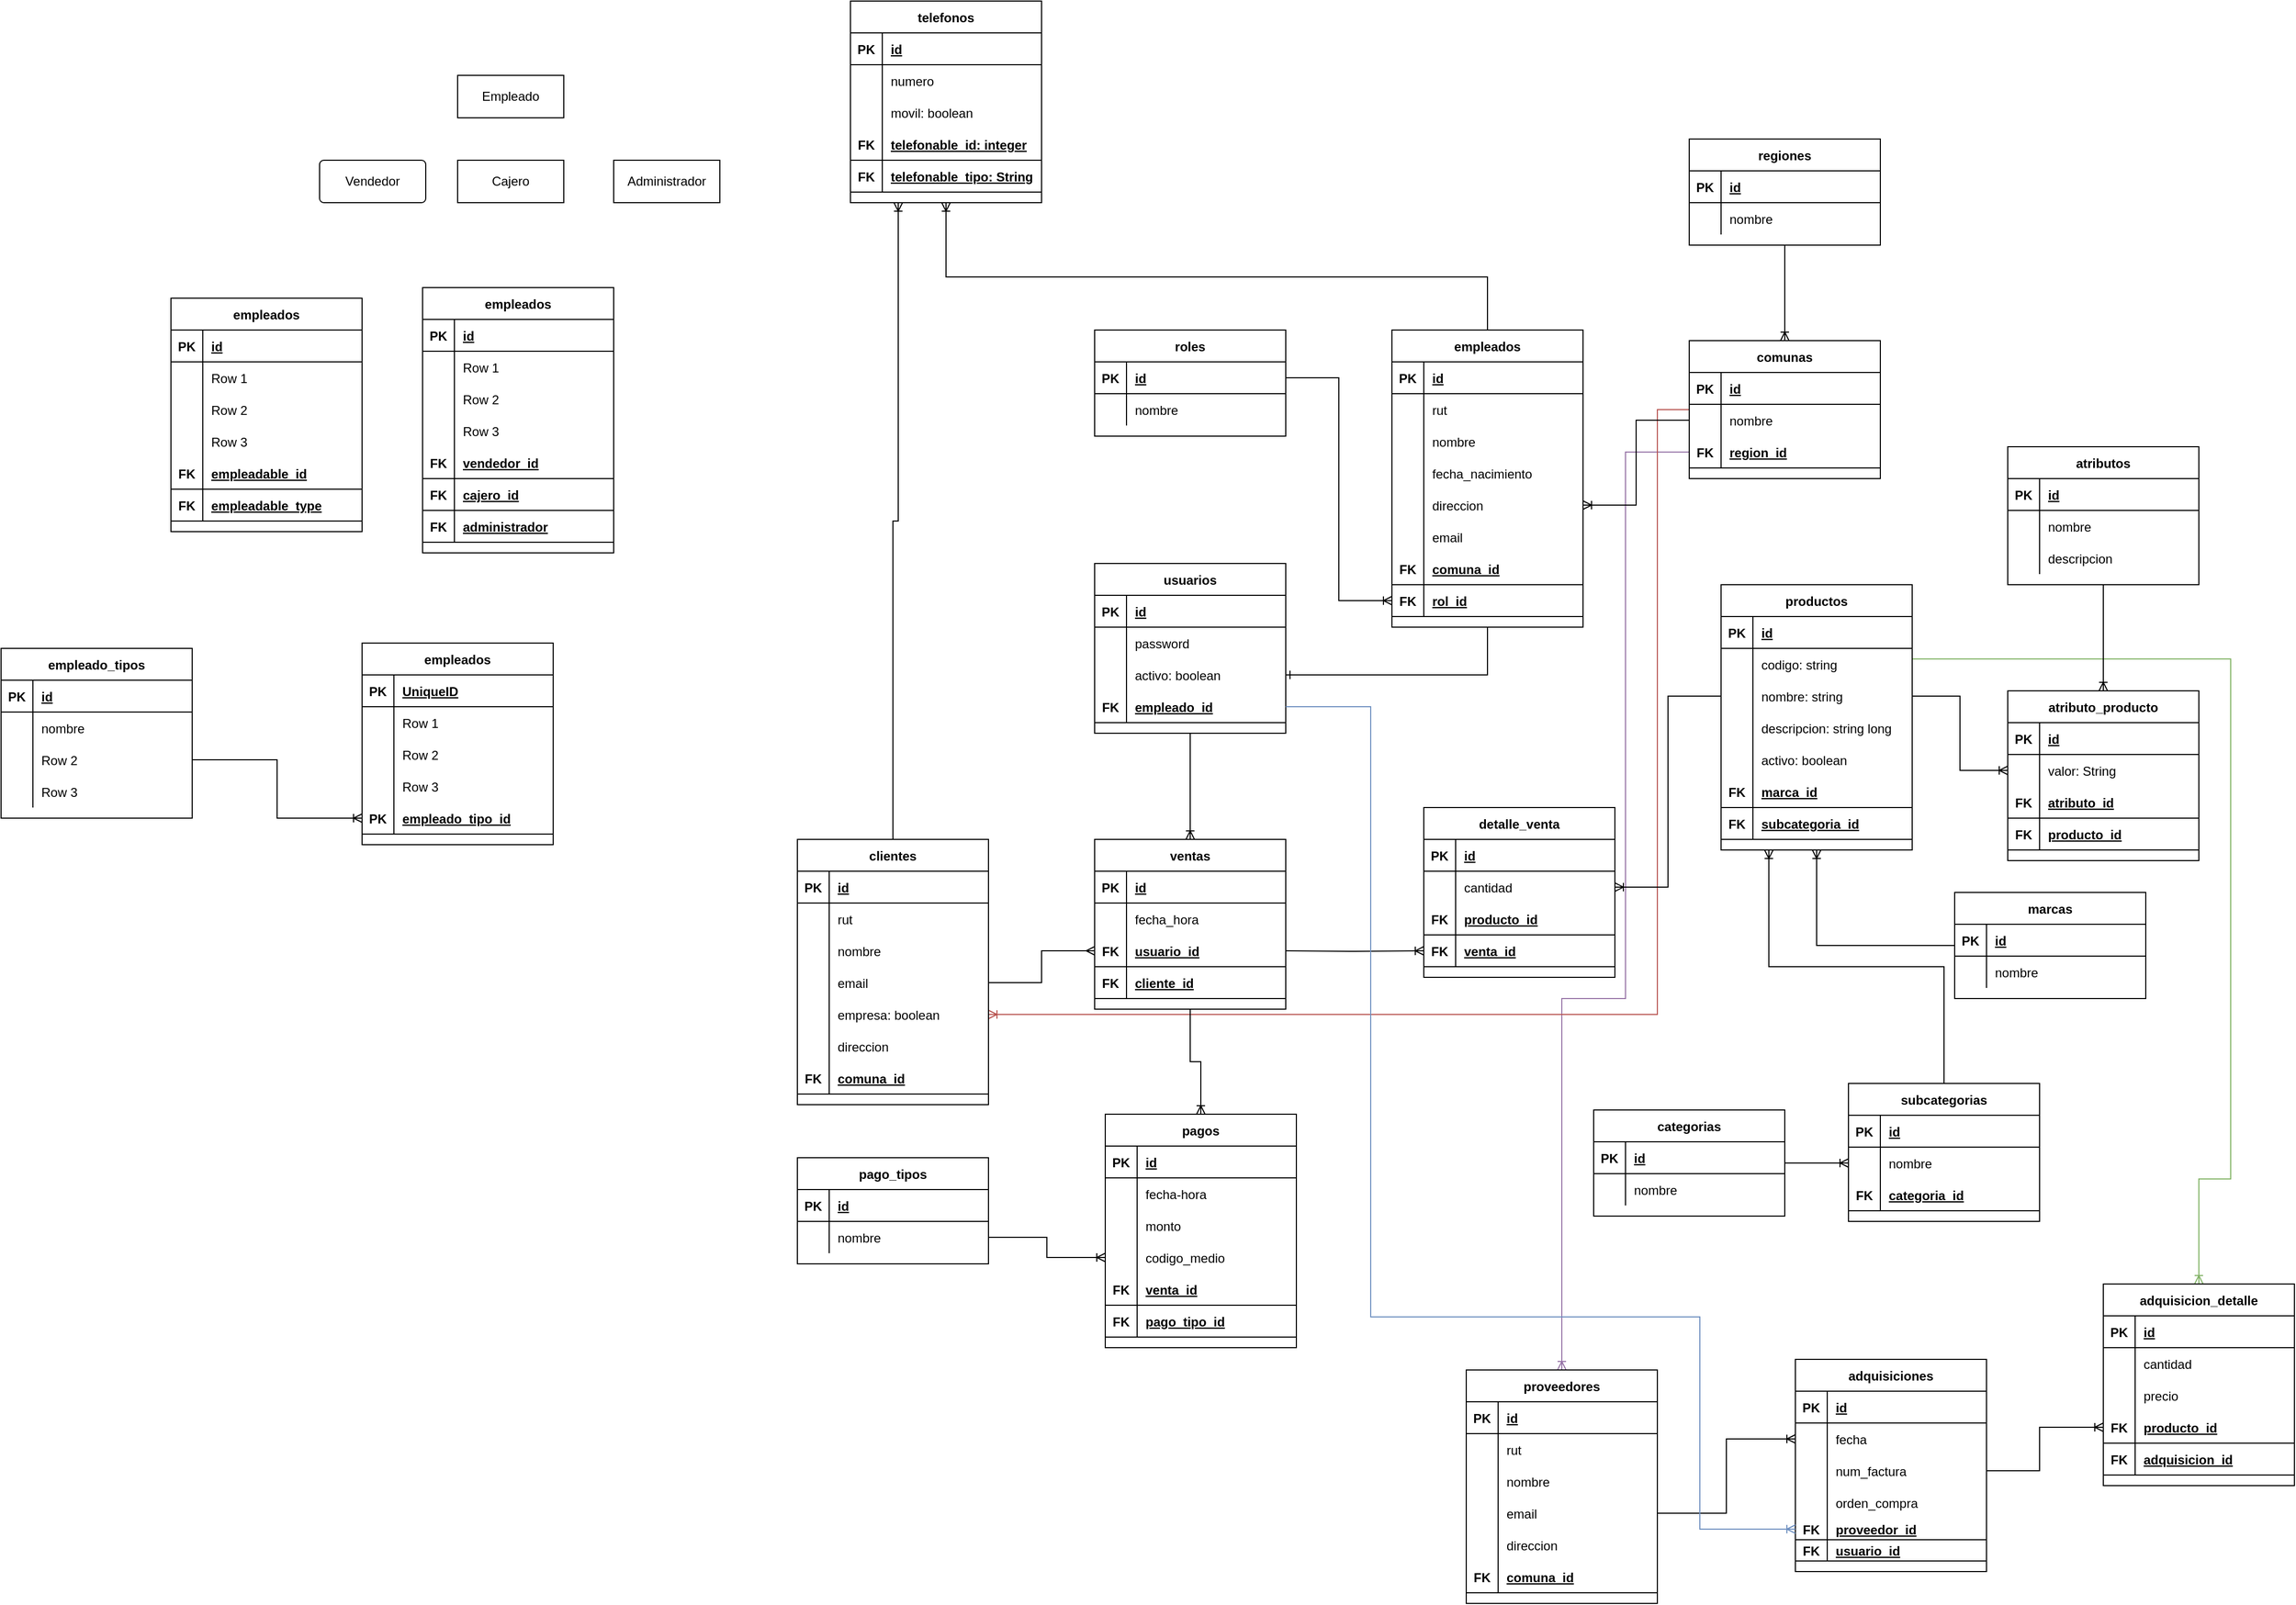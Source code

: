 <mxfile version="14.9.4" type="google"><diagram id="d1AeBBkebYWJ30LETMe3" name="Page-1"><mxGraphModel dx="2440" dy="1596" grid="1" gridSize="10" guides="1" tooltips="1" connect="1" arrows="1" fold="1" page="1" pageScale="1" pageWidth="827" pageHeight="1169" math="0" shadow="0"><root><mxCell id="0"/><mxCell id="1" parent="0"/><mxCell id="EJNvzqtDJJXAOm-4_zU8-1" value="roles" style="shape=table;startSize=30;container=1;collapsible=1;childLayout=tableLayout;fixedRows=1;rowLines=0;fontStyle=1;align=center;resizeLast=1;" vertex="1" parent="1"><mxGeometry x="40" y="270" width="180" height="100" as="geometry"/></mxCell><mxCell id="EJNvzqtDJJXAOm-4_zU8-2" value="" style="shape=partialRectangle;collapsible=0;dropTarget=0;pointerEvents=0;fillColor=none;top=0;left=0;bottom=1;right=0;points=[[0,0.5],[1,0.5]];portConstraint=eastwest;" vertex="1" parent="EJNvzqtDJJXAOm-4_zU8-1"><mxGeometry y="30" width="180" height="30" as="geometry"/></mxCell><mxCell id="EJNvzqtDJJXAOm-4_zU8-3" value="PK" style="shape=partialRectangle;connectable=0;fillColor=none;top=0;left=0;bottom=0;right=0;fontStyle=1;overflow=hidden;" vertex="1" parent="EJNvzqtDJJXAOm-4_zU8-2"><mxGeometry width="30" height="30" as="geometry"/></mxCell><mxCell id="EJNvzqtDJJXAOm-4_zU8-4" value="id" style="shape=partialRectangle;connectable=0;fillColor=none;top=0;left=0;bottom=0;right=0;align=left;spacingLeft=6;fontStyle=5;overflow=hidden;" vertex="1" parent="EJNvzqtDJJXAOm-4_zU8-2"><mxGeometry x="30" width="150" height="30" as="geometry"/></mxCell><mxCell id="EJNvzqtDJJXAOm-4_zU8-5" value="" style="shape=partialRectangle;collapsible=0;dropTarget=0;pointerEvents=0;fillColor=none;top=0;left=0;bottom=0;right=0;points=[[0,0.5],[1,0.5]];portConstraint=eastwest;" vertex="1" parent="EJNvzqtDJJXAOm-4_zU8-1"><mxGeometry y="60" width="180" height="30" as="geometry"/></mxCell><mxCell id="EJNvzqtDJJXAOm-4_zU8-6" value="" style="shape=partialRectangle;connectable=0;fillColor=none;top=0;left=0;bottom=0;right=0;editable=1;overflow=hidden;" vertex="1" parent="EJNvzqtDJJXAOm-4_zU8-5"><mxGeometry width="30" height="30" as="geometry"/></mxCell><mxCell id="EJNvzqtDJJXAOm-4_zU8-7" value="nombre" style="shape=partialRectangle;connectable=0;fillColor=none;top=0;left=0;bottom=0;right=0;align=left;spacingLeft=6;overflow=hidden;" vertex="1" parent="EJNvzqtDJJXAOm-4_zU8-5"><mxGeometry x="30" width="150" height="30" as="geometry"/></mxCell><mxCell id="EJNvzqtDJJXAOm-4_zU8-8" style="edgeStyle=orthogonalEdgeStyle;rounded=0;orthogonalLoop=1;jettySize=auto;html=1;entryX=1;entryY=0.5;entryDx=0;entryDy=0;endArrow=ERone;endFill=0;" edge="1" parent="1" source="EJNvzqtDJJXAOm-4_zU8-10" target="EJNvzqtDJJXAOm-4_zU8-62"><mxGeometry relative="1" as="geometry"/></mxCell><mxCell id="EJNvzqtDJJXAOm-4_zU8-9" style="edgeStyle=orthogonalEdgeStyle;rounded=0;orthogonalLoop=1;jettySize=auto;html=1;entryX=0.5;entryY=1;entryDx=0;entryDy=0;endArrow=ERoneToMany;endFill=0;" edge="1" parent="1" source="EJNvzqtDJJXAOm-4_zU8-10" target="EJNvzqtDJJXAOm-4_zU8-68"><mxGeometry relative="1" as="geometry"><Array as="points"><mxPoint x="410" y="220"/><mxPoint x="-100" y="220"/></Array></mxGeometry></mxCell><mxCell id="EJNvzqtDJJXAOm-4_zU8-359" style="edgeStyle=orthogonalEdgeStyle;rounded=0;orthogonalLoop=1;jettySize=auto;html=1;entryX=0.5;entryY=0;entryDx=0;entryDy=0;endArrow=ERoneToMany;endFill=0;fillColor=#e1d5e7;strokeColor=#9673a6;exitX=0;exitY=0.5;exitDx=0;exitDy=0;" edge="1" parent="1" source="EJNvzqtDJJXAOm-4_zU8-42" target="EJNvzqtDJJXAOm-4_zU8-343"><mxGeometry relative="1" as="geometry"><Array as="points"><mxPoint x="540" y="385"/><mxPoint x="540" y="900"/><mxPoint x="480" y="900"/></Array></mxGeometry></mxCell><mxCell id="EJNvzqtDJJXAOm-4_zU8-10" value="empleados" style="shape=table;startSize=30;container=1;collapsible=1;childLayout=tableLayout;fixedRows=1;rowLines=0;fontStyle=1;align=center;resizeLast=1;" vertex="1" parent="1"><mxGeometry x="320" y="270" width="180" height="280" as="geometry"/></mxCell><mxCell id="EJNvzqtDJJXAOm-4_zU8-11" value="" style="shape=partialRectangle;collapsible=0;dropTarget=0;pointerEvents=0;fillColor=none;top=0;left=0;bottom=1;right=0;points=[[0,0.5],[1,0.5]];portConstraint=eastwest;" vertex="1" parent="EJNvzqtDJJXAOm-4_zU8-10"><mxGeometry y="30" width="180" height="30" as="geometry"/></mxCell><mxCell id="EJNvzqtDJJXAOm-4_zU8-12" value="PK" style="shape=partialRectangle;connectable=0;fillColor=none;top=0;left=0;bottom=0;right=0;fontStyle=1;overflow=hidden;" vertex="1" parent="EJNvzqtDJJXAOm-4_zU8-11"><mxGeometry width="30" height="30" as="geometry"/></mxCell><mxCell id="EJNvzqtDJJXAOm-4_zU8-13" value="id" style="shape=partialRectangle;connectable=0;fillColor=none;top=0;left=0;bottom=0;right=0;align=left;spacingLeft=6;fontStyle=5;overflow=hidden;" vertex="1" parent="EJNvzqtDJJXAOm-4_zU8-11"><mxGeometry x="30" width="150" height="30" as="geometry"/></mxCell><mxCell id="EJNvzqtDJJXAOm-4_zU8-14" value="" style="shape=partialRectangle;collapsible=0;dropTarget=0;pointerEvents=0;fillColor=none;top=0;left=0;bottom=0;right=0;points=[[0,0.5],[1,0.5]];portConstraint=eastwest;" vertex="1" parent="EJNvzqtDJJXAOm-4_zU8-10"><mxGeometry y="60" width="180" height="30" as="geometry"/></mxCell><mxCell id="EJNvzqtDJJXAOm-4_zU8-15" value="" style="shape=partialRectangle;connectable=0;fillColor=none;top=0;left=0;bottom=0;right=0;editable=1;overflow=hidden;" vertex="1" parent="EJNvzqtDJJXAOm-4_zU8-14"><mxGeometry width="30" height="30" as="geometry"/></mxCell><mxCell id="EJNvzqtDJJXAOm-4_zU8-16" value="rut" style="shape=partialRectangle;connectable=0;fillColor=none;top=0;left=0;bottom=0;right=0;align=left;spacingLeft=6;overflow=hidden;" vertex="1" parent="EJNvzqtDJJXAOm-4_zU8-14"><mxGeometry x="30" width="150" height="30" as="geometry"/></mxCell><mxCell id="EJNvzqtDJJXAOm-4_zU8-17" value="" style="shape=partialRectangle;collapsible=0;dropTarget=0;pointerEvents=0;fillColor=none;top=0;left=0;bottom=0;right=0;points=[[0,0.5],[1,0.5]];portConstraint=eastwest;" vertex="1" parent="EJNvzqtDJJXAOm-4_zU8-10"><mxGeometry y="90" width="180" height="30" as="geometry"/></mxCell><mxCell id="EJNvzqtDJJXAOm-4_zU8-18" value="" style="shape=partialRectangle;connectable=0;fillColor=none;top=0;left=0;bottom=0;right=0;editable=1;overflow=hidden;" vertex="1" parent="EJNvzqtDJJXAOm-4_zU8-17"><mxGeometry width="30" height="30" as="geometry"/></mxCell><mxCell id="EJNvzqtDJJXAOm-4_zU8-19" value="nombre" style="shape=partialRectangle;connectable=0;fillColor=none;top=0;left=0;bottom=0;right=0;align=left;spacingLeft=6;overflow=hidden;" vertex="1" parent="EJNvzqtDJJXAOm-4_zU8-17"><mxGeometry x="30" width="150" height="30" as="geometry"/></mxCell><mxCell id="EJNvzqtDJJXAOm-4_zU8-20" value="" style="shape=partialRectangle;collapsible=0;dropTarget=0;pointerEvents=0;fillColor=none;top=0;left=0;bottom=0;right=0;points=[[0,0.5],[1,0.5]];portConstraint=eastwest;" vertex="1" parent="EJNvzqtDJJXAOm-4_zU8-10"><mxGeometry y="120" width="180" height="30" as="geometry"/></mxCell><mxCell id="EJNvzqtDJJXAOm-4_zU8-21" value="" style="shape=partialRectangle;connectable=0;fillColor=none;top=0;left=0;bottom=0;right=0;editable=1;overflow=hidden;" vertex="1" parent="EJNvzqtDJJXAOm-4_zU8-20"><mxGeometry width="30" height="30" as="geometry"/></mxCell><mxCell id="EJNvzqtDJJXAOm-4_zU8-22" value="fecha_nacimiento" style="shape=partialRectangle;connectable=0;fillColor=none;top=0;left=0;bottom=0;right=0;align=left;spacingLeft=6;overflow=hidden;" vertex="1" parent="EJNvzqtDJJXAOm-4_zU8-20"><mxGeometry x="30" width="150" height="30" as="geometry"/></mxCell><mxCell id="EJNvzqtDJJXAOm-4_zU8-23" value="" style="shape=partialRectangle;collapsible=0;dropTarget=0;pointerEvents=0;fillColor=none;top=0;left=0;bottom=0;right=0;points=[[0,0.5],[1,0.5]];portConstraint=eastwest;" vertex="1" parent="EJNvzqtDJJXAOm-4_zU8-10"><mxGeometry y="150" width="180" height="30" as="geometry"/></mxCell><mxCell id="EJNvzqtDJJXAOm-4_zU8-24" value="" style="shape=partialRectangle;connectable=0;fillColor=none;top=0;left=0;bottom=0;right=0;editable=1;overflow=hidden;" vertex="1" parent="EJNvzqtDJJXAOm-4_zU8-23"><mxGeometry width="30" height="30" as="geometry"/></mxCell><mxCell id="EJNvzqtDJJXAOm-4_zU8-25" value="direccion" style="shape=partialRectangle;connectable=0;fillColor=none;top=0;left=0;bottom=0;right=0;align=left;spacingLeft=6;overflow=hidden;" vertex="1" parent="EJNvzqtDJJXAOm-4_zU8-23"><mxGeometry x="30" width="150" height="30" as="geometry"/></mxCell><mxCell id="EJNvzqtDJJXAOm-4_zU8-26" value="" style="shape=partialRectangle;collapsible=0;dropTarget=0;pointerEvents=0;fillColor=none;top=0;left=0;bottom=0;right=0;points=[[0,0.5],[1,0.5]];portConstraint=eastwest;" vertex="1" parent="EJNvzqtDJJXAOm-4_zU8-10"><mxGeometry y="180" width="180" height="30" as="geometry"/></mxCell><mxCell id="EJNvzqtDJJXAOm-4_zU8-27" value="" style="shape=partialRectangle;connectable=0;fillColor=none;top=0;left=0;bottom=0;right=0;editable=1;overflow=hidden;" vertex="1" parent="EJNvzqtDJJXAOm-4_zU8-26"><mxGeometry width="30" height="30" as="geometry"/></mxCell><mxCell id="EJNvzqtDJJXAOm-4_zU8-28" value="email" style="shape=partialRectangle;connectable=0;fillColor=none;top=0;left=0;bottom=0;right=0;align=left;spacingLeft=6;overflow=hidden;" vertex="1" parent="EJNvzqtDJJXAOm-4_zU8-26"><mxGeometry x="30" width="150" height="30" as="geometry"/></mxCell><mxCell id="EJNvzqtDJJXAOm-4_zU8-29" value="" style="shape=partialRectangle;collapsible=0;dropTarget=0;pointerEvents=0;fillColor=none;top=0;left=0;bottom=1;right=0;points=[[0,0.5],[1,0.5]];portConstraint=eastwest;" vertex="1" parent="EJNvzqtDJJXAOm-4_zU8-10"><mxGeometry y="210" width="180" height="30" as="geometry"/></mxCell><mxCell id="EJNvzqtDJJXAOm-4_zU8-30" value="FK" style="shape=partialRectangle;connectable=0;fillColor=none;top=0;left=0;bottom=0;right=0;fontStyle=1;overflow=hidden;" vertex="1" parent="EJNvzqtDJJXAOm-4_zU8-29"><mxGeometry width="30" height="30" as="geometry"/></mxCell><mxCell id="EJNvzqtDJJXAOm-4_zU8-31" value="comuna_id" style="shape=partialRectangle;connectable=0;fillColor=none;top=0;left=0;bottom=0;right=0;align=left;spacingLeft=6;fontStyle=5;overflow=hidden;" vertex="1" parent="EJNvzqtDJJXAOm-4_zU8-29"><mxGeometry x="30" width="150" height="30" as="geometry"/></mxCell><mxCell id="EJNvzqtDJJXAOm-4_zU8-32" value="" style="shape=partialRectangle;collapsible=0;dropTarget=0;pointerEvents=0;fillColor=none;top=0;left=0;bottom=1;right=0;points=[[0,0.5],[1,0.5]];portConstraint=eastwest;" vertex="1" parent="EJNvzqtDJJXAOm-4_zU8-10"><mxGeometry y="240" width="180" height="30" as="geometry"/></mxCell><mxCell id="EJNvzqtDJJXAOm-4_zU8-33" value="FK" style="shape=partialRectangle;connectable=0;fillColor=none;top=0;left=0;bottom=0;right=0;fontStyle=1;overflow=hidden;" vertex="1" parent="EJNvzqtDJJXAOm-4_zU8-32"><mxGeometry width="30" height="30" as="geometry"/></mxCell><mxCell id="EJNvzqtDJJXAOm-4_zU8-34" value="rol_id" style="shape=partialRectangle;connectable=0;fillColor=none;top=0;left=0;bottom=0;right=0;align=left;spacingLeft=6;fontStyle=5;overflow=hidden;" vertex="1" parent="EJNvzqtDJJXAOm-4_zU8-32"><mxGeometry x="30" width="150" height="30" as="geometry"/></mxCell><mxCell id="EJNvzqtDJJXAOm-4_zU8-298" style="edgeStyle=orthogonalEdgeStyle;rounded=0;orthogonalLoop=1;jettySize=auto;html=1;entryX=1;entryY=0.5;entryDx=0;entryDy=0;endArrow=ERoneToMany;endFill=0;fillColor=#f8cecc;strokeColor=#b85450;" edge="1" parent="1" source="EJNvzqtDJJXAOm-4_zU8-35" target="EJNvzqtDJJXAOm-4_zU8-213"><mxGeometry relative="1" as="geometry"><Array as="points"><mxPoint x="570" y="345"/><mxPoint x="570" y="915"/></Array></mxGeometry></mxCell><mxCell id="EJNvzqtDJJXAOm-4_zU8-35" value="comunas" style="shape=table;startSize=30;container=1;collapsible=1;childLayout=tableLayout;fixedRows=1;rowLines=0;fontStyle=1;align=center;resizeLast=1;" vertex="1" parent="1"><mxGeometry x="600" y="280" width="180" height="130" as="geometry"/></mxCell><mxCell id="EJNvzqtDJJXAOm-4_zU8-36" value="" style="shape=partialRectangle;collapsible=0;dropTarget=0;pointerEvents=0;fillColor=none;top=0;left=0;bottom=1;right=0;points=[[0,0.5],[1,0.5]];portConstraint=eastwest;" vertex="1" parent="EJNvzqtDJJXAOm-4_zU8-35"><mxGeometry y="30" width="180" height="30" as="geometry"/></mxCell><mxCell id="EJNvzqtDJJXAOm-4_zU8-37" value="PK" style="shape=partialRectangle;connectable=0;fillColor=none;top=0;left=0;bottom=0;right=0;fontStyle=1;overflow=hidden;" vertex="1" parent="EJNvzqtDJJXAOm-4_zU8-36"><mxGeometry width="30" height="30" as="geometry"/></mxCell><mxCell id="EJNvzqtDJJXAOm-4_zU8-38" value="id" style="shape=partialRectangle;connectable=0;fillColor=none;top=0;left=0;bottom=0;right=0;align=left;spacingLeft=6;fontStyle=5;overflow=hidden;" vertex="1" parent="EJNvzqtDJJXAOm-4_zU8-36"><mxGeometry x="30" width="150" height="30" as="geometry"/></mxCell><mxCell id="EJNvzqtDJJXAOm-4_zU8-39" value="" style="shape=partialRectangle;collapsible=0;dropTarget=0;pointerEvents=0;fillColor=none;top=0;left=0;bottom=0;right=0;points=[[0,0.5],[1,0.5]];portConstraint=eastwest;" vertex="1" parent="EJNvzqtDJJXAOm-4_zU8-35"><mxGeometry y="60" width="180" height="30" as="geometry"/></mxCell><mxCell id="EJNvzqtDJJXAOm-4_zU8-40" value="" style="shape=partialRectangle;connectable=0;fillColor=none;top=0;left=0;bottom=0;right=0;editable=1;overflow=hidden;" vertex="1" parent="EJNvzqtDJJXAOm-4_zU8-39"><mxGeometry width="30" height="30" as="geometry"/></mxCell><mxCell id="EJNvzqtDJJXAOm-4_zU8-41" value="nombre" style="shape=partialRectangle;connectable=0;fillColor=none;top=0;left=0;bottom=0;right=0;align=left;spacingLeft=6;overflow=hidden;" vertex="1" parent="EJNvzqtDJJXAOm-4_zU8-39"><mxGeometry x="30" width="150" height="30" as="geometry"/></mxCell><mxCell id="EJNvzqtDJJXAOm-4_zU8-42" value="" style="shape=partialRectangle;collapsible=0;dropTarget=0;pointerEvents=0;fillColor=none;top=0;left=0;bottom=1;right=0;points=[[0,0.5],[1,0.5]];portConstraint=eastwest;" vertex="1" parent="EJNvzqtDJJXAOm-4_zU8-35"><mxGeometry y="90" width="180" height="30" as="geometry"/></mxCell><mxCell id="EJNvzqtDJJXAOm-4_zU8-43" value="FK" style="shape=partialRectangle;connectable=0;fillColor=none;top=0;left=0;bottom=0;right=0;fontStyle=1;overflow=hidden;" vertex="1" parent="EJNvzqtDJJXAOm-4_zU8-42"><mxGeometry width="30" height="30" as="geometry"/></mxCell><mxCell id="EJNvzqtDJJXAOm-4_zU8-44" value="region_id" style="shape=partialRectangle;connectable=0;fillColor=none;top=0;left=0;bottom=0;right=0;align=left;spacingLeft=6;fontStyle=5;overflow=hidden;" vertex="1" parent="EJNvzqtDJJXAOm-4_zU8-42"><mxGeometry x="30" width="150" height="30" as="geometry"/></mxCell><mxCell id="EJNvzqtDJJXAOm-4_zU8-45" style="edgeStyle=orthogonalEdgeStyle;rounded=0;orthogonalLoop=1;jettySize=auto;html=1;entryX=1;entryY=0.5;entryDx=0;entryDy=0;endArrow=ERoneToMany;endFill=0;" edge="1" parent="1" source="EJNvzqtDJJXAOm-4_zU8-39" target="EJNvzqtDJJXAOm-4_zU8-23"><mxGeometry relative="1" as="geometry"/></mxCell><mxCell id="EJNvzqtDJJXAOm-4_zU8-46" style="edgeStyle=orthogonalEdgeStyle;rounded=0;orthogonalLoop=1;jettySize=auto;html=1;entryX=0.5;entryY=0;entryDx=0;entryDy=0;endArrow=ERoneToMany;endFill=0;" edge="1" parent="1" source="EJNvzqtDJJXAOm-4_zU8-47" target="EJNvzqtDJJXAOm-4_zU8-35"><mxGeometry relative="1" as="geometry"/></mxCell><mxCell id="EJNvzqtDJJXAOm-4_zU8-47" value="regiones" style="shape=table;startSize=30;container=1;collapsible=1;childLayout=tableLayout;fixedRows=1;rowLines=0;fontStyle=1;align=center;resizeLast=1;" vertex="1" parent="1"><mxGeometry x="600" y="90" width="180" height="100" as="geometry"/></mxCell><mxCell id="EJNvzqtDJJXAOm-4_zU8-48" value="" style="shape=partialRectangle;collapsible=0;dropTarget=0;pointerEvents=0;fillColor=none;top=0;left=0;bottom=1;right=0;points=[[0,0.5],[1,0.5]];portConstraint=eastwest;" vertex="1" parent="EJNvzqtDJJXAOm-4_zU8-47"><mxGeometry y="30" width="180" height="30" as="geometry"/></mxCell><mxCell id="EJNvzqtDJJXAOm-4_zU8-49" value="PK" style="shape=partialRectangle;connectable=0;fillColor=none;top=0;left=0;bottom=0;right=0;fontStyle=1;overflow=hidden;" vertex="1" parent="EJNvzqtDJJXAOm-4_zU8-48"><mxGeometry width="30" height="30" as="geometry"/></mxCell><mxCell id="EJNvzqtDJJXAOm-4_zU8-50" value="id" style="shape=partialRectangle;connectable=0;fillColor=none;top=0;left=0;bottom=0;right=0;align=left;spacingLeft=6;fontStyle=5;overflow=hidden;" vertex="1" parent="EJNvzqtDJJXAOm-4_zU8-48"><mxGeometry x="30" width="150" height="30" as="geometry"/></mxCell><mxCell id="EJNvzqtDJJXAOm-4_zU8-51" value="" style="shape=partialRectangle;collapsible=0;dropTarget=0;pointerEvents=0;fillColor=none;top=0;left=0;bottom=0;right=0;points=[[0,0.5],[1,0.5]];portConstraint=eastwest;" vertex="1" parent="EJNvzqtDJJXAOm-4_zU8-47"><mxGeometry y="60" width="180" height="30" as="geometry"/></mxCell><mxCell id="EJNvzqtDJJXAOm-4_zU8-52" value="" style="shape=partialRectangle;connectable=0;fillColor=none;top=0;left=0;bottom=0;right=0;editable=1;overflow=hidden;" vertex="1" parent="EJNvzqtDJJXAOm-4_zU8-51"><mxGeometry width="30" height="30" as="geometry"/></mxCell><mxCell id="EJNvzqtDJJXAOm-4_zU8-53" value="nombre" style="shape=partialRectangle;connectable=0;fillColor=none;top=0;left=0;bottom=0;right=0;align=left;spacingLeft=6;overflow=hidden;" vertex="1" parent="EJNvzqtDJJXAOm-4_zU8-51"><mxGeometry x="30" width="150" height="30" as="geometry"/></mxCell><mxCell id="EJNvzqtDJJXAOm-4_zU8-54" style="edgeStyle=orthogonalEdgeStyle;rounded=0;orthogonalLoop=1;jettySize=auto;html=1;entryX=0;entryY=0.5;entryDx=0;entryDy=0;endArrow=ERoneToMany;endFill=0;" edge="1" parent="1" source="EJNvzqtDJJXAOm-4_zU8-2" target="EJNvzqtDJJXAOm-4_zU8-32"><mxGeometry relative="1" as="geometry"/></mxCell><mxCell id="EJNvzqtDJJXAOm-4_zU8-189" style="edgeStyle=orthogonalEdgeStyle;rounded=0;orthogonalLoop=1;jettySize=auto;html=1;endArrow=ERoneToMany;endFill=0;" edge="1" parent="1" source="EJNvzqtDJJXAOm-4_zU8-55" target="EJNvzqtDJJXAOm-4_zU8-155"><mxGeometry relative="1" as="geometry"/></mxCell><mxCell id="EJNvzqtDJJXAOm-4_zU8-55" value="usuarios" style="shape=table;startSize=30;container=1;collapsible=1;childLayout=tableLayout;fixedRows=1;rowLines=0;fontStyle=1;align=center;resizeLast=1;" vertex="1" parent="1"><mxGeometry x="40" y="490" width="180" height="160" as="geometry"/></mxCell><mxCell id="EJNvzqtDJJXAOm-4_zU8-56" value="" style="shape=partialRectangle;collapsible=0;dropTarget=0;pointerEvents=0;fillColor=none;top=0;left=0;bottom=1;right=0;points=[[0,0.5],[1,0.5]];portConstraint=eastwest;" vertex="1" parent="EJNvzqtDJJXAOm-4_zU8-55"><mxGeometry y="30" width="180" height="30" as="geometry"/></mxCell><mxCell id="EJNvzqtDJJXAOm-4_zU8-57" value="PK" style="shape=partialRectangle;connectable=0;fillColor=none;top=0;left=0;bottom=0;right=0;fontStyle=1;overflow=hidden;" vertex="1" parent="EJNvzqtDJJXAOm-4_zU8-56"><mxGeometry width="30" height="30" as="geometry"/></mxCell><mxCell id="EJNvzqtDJJXAOm-4_zU8-58" value="id" style="shape=partialRectangle;connectable=0;fillColor=none;top=0;left=0;bottom=0;right=0;align=left;spacingLeft=6;fontStyle=5;overflow=hidden;" vertex="1" parent="EJNvzqtDJJXAOm-4_zU8-56"><mxGeometry x="30" width="150" height="30" as="geometry"/></mxCell><mxCell id="EJNvzqtDJJXAOm-4_zU8-59" value="" style="shape=partialRectangle;collapsible=0;dropTarget=0;pointerEvents=0;fillColor=none;top=0;left=0;bottom=0;right=0;points=[[0,0.5],[1,0.5]];portConstraint=eastwest;" vertex="1" parent="EJNvzqtDJJXAOm-4_zU8-55"><mxGeometry y="60" width="180" height="30" as="geometry"/></mxCell><mxCell id="EJNvzqtDJJXAOm-4_zU8-60" value="" style="shape=partialRectangle;connectable=0;fillColor=none;top=0;left=0;bottom=0;right=0;editable=1;overflow=hidden;" vertex="1" parent="EJNvzqtDJJXAOm-4_zU8-59"><mxGeometry width="30" height="30" as="geometry"/></mxCell><mxCell id="EJNvzqtDJJXAOm-4_zU8-61" value="password" style="shape=partialRectangle;connectable=0;fillColor=none;top=0;left=0;bottom=0;right=0;align=left;spacingLeft=6;overflow=hidden;" vertex="1" parent="EJNvzqtDJJXAOm-4_zU8-59"><mxGeometry x="30" width="150" height="30" as="geometry"/></mxCell><mxCell id="EJNvzqtDJJXAOm-4_zU8-62" value="" style="shape=partialRectangle;collapsible=0;dropTarget=0;pointerEvents=0;fillColor=none;top=0;left=0;bottom=0;right=0;points=[[0,0.5],[1,0.5]];portConstraint=eastwest;" vertex="1" parent="EJNvzqtDJJXAOm-4_zU8-55"><mxGeometry y="90" width="180" height="30" as="geometry"/></mxCell><mxCell id="EJNvzqtDJJXAOm-4_zU8-63" value="" style="shape=partialRectangle;connectable=0;fillColor=none;top=0;left=0;bottom=0;right=0;editable=1;overflow=hidden;" vertex="1" parent="EJNvzqtDJJXAOm-4_zU8-62"><mxGeometry width="30" height="30" as="geometry"/></mxCell><mxCell id="EJNvzqtDJJXAOm-4_zU8-64" value="activo: boolean" style="shape=partialRectangle;connectable=0;fillColor=none;top=0;left=0;bottom=0;right=0;align=left;spacingLeft=6;overflow=hidden;" vertex="1" parent="EJNvzqtDJJXAOm-4_zU8-62"><mxGeometry x="30" width="150" height="30" as="geometry"/></mxCell><mxCell id="EJNvzqtDJJXAOm-4_zU8-65" value="" style="shape=partialRectangle;collapsible=0;dropTarget=0;pointerEvents=0;fillColor=none;top=0;left=0;bottom=1;right=0;points=[[0,0.5],[1,0.5]];portConstraint=eastwest;" vertex="1" parent="EJNvzqtDJJXAOm-4_zU8-55"><mxGeometry y="120" width="180" height="30" as="geometry"/></mxCell><mxCell id="EJNvzqtDJJXAOm-4_zU8-66" value="FK" style="shape=partialRectangle;connectable=0;fillColor=none;top=0;left=0;bottom=0;right=0;fontStyle=1;overflow=hidden;" vertex="1" parent="EJNvzqtDJJXAOm-4_zU8-65"><mxGeometry width="30" height="30" as="geometry"/></mxCell><mxCell id="EJNvzqtDJJXAOm-4_zU8-67" value="empleado_id" style="shape=partialRectangle;connectable=0;fillColor=none;top=0;left=0;bottom=0;right=0;align=left;spacingLeft=6;fontStyle=5;overflow=hidden;" vertex="1" parent="EJNvzqtDJJXAOm-4_zU8-65"><mxGeometry x="30" width="150" height="30" as="geometry"/></mxCell><mxCell id="EJNvzqtDJJXAOm-4_zU8-68" value="telefonos" style="shape=table;startSize=30;container=1;collapsible=1;childLayout=tableLayout;fixedRows=1;rowLines=0;fontStyle=1;align=center;resizeLast=1;" vertex="1" parent="1"><mxGeometry x="-190" y="-40" width="180" height="190" as="geometry"/></mxCell><mxCell id="EJNvzqtDJJXAOm-4_zU8-69" value="" style="shape=partialRectangle;collapsible=0;dropTarget=0;pointerEvents=0;fillColor=none;top=0;left=0;bottom=1;right=0;points=[[0,0.5],[1,0.5]];portConstraint=eastwest;" vertex="1" parent="EJNvzqtDJJXAOm-4_zU8-68"><mxGeometry y="30" width="180" height="30" as="geometry"/></mxCell><mxCell id="EJNvzqtDJJXAOm-4_zU8-70" value="PK" style="shape=partialRectangle;connectable=0;fillColor=none;top=0;left=0;bottom=0;right=0;fontStyle=1;overflow=hidden;" vertex="1" parent="EJNvzqtDJJXAOm-4_zU8-69"><mxGeometry width="30" height="30" as="geometry"/></mxCell><mxCell id="EJNvzqtDJJXAOm-4_zU8-71" value="id" style="shape=partialRectangle;connectable=0;fillColor=none;top=0;left=0;bottom=0;right=0;align=left;spacingLeft=6;fontStyle=5;overflow=hidden;" vertex="1" parent="EJNvzqtDJJXAOm-4_zU8-69"><mxGeometry x="30" width="150" height="30" as="geometry"/></mxCell><mxCell id="EJNvzqtDJJXAOm-4_zU8-72" value="" style="shape=partialRectangle;collapsible=0;dropTarget=0;pointerEvents=0;fillColor=none;top=0;left=0;bottom=0;right=0;points=[[0,0.5],[1,0.5]];portConstraint=eastwest;" vertex="1" parent="EJNvzqtDJJXAOm-4_zU8-68"><mxGeometry y="60" width="180" height="30" as="geometry"/></mxCell><mxCell id="EJNvzqtDJJXAOm-4_zU8-73" value="" style="shape=partialRectangle;connectable=0;fillColor=none;top=0;left=0;bottom=0;right=0;editable=1;overflow=hidden;" vertex="1" parent="EJNvzqtDJJXAOm-4_zU8-72"><mxGeometry width="30" height="30" as="geometry"/></mxCell><mxCell id="EJNvzqtDJJXAOm-4_zU8-74" value="numero" style="shape=partialRectangle;connectable=0;fillColor=none;top=0;left=0;bottom=0;right=0;align=left;spacingLeft=6;overflow=hidden;" vertex="1" parent="EJNvzqtDJJXAOm-4_zU8-72"><mxGeometry x="30" width="150" height="30" as="geometry"/></mxCell><mxCell id="EJNvzqtDJJXAOm-4_zU8-75" value="" style="shape=partialRectangle;collapsible=0;dropTarget=0;pointerEvents=0;fillColor=none;top=0;left=0;bottom=0;right=0;points=[[0,0.5],[1,0.5]];portConstraint=eastwest;" vertex="1" parent="EJNvzqtDJJXAOm-4_zU8-68"><mxGeometry y="90" width="180" height="30" as="geometry"/></mxCell><mxCell id="EJNvzqtDJJXAOm-4_zU8-76" value="" style="shape=partialRectangle;connectable=0;fillColor=none;top=0;left=0;bottom=0;right=0;editable=1;overflow=hidden;" vertex="1" parent="EJNvzqtDJJXAOm-4_zU8-75"><mxGeometry width="30" height="30" as="geometry"/></mxCell><mxCell id="EJNvzqtDJJXAOm-4_zU8-77" value="movil: boolean" style="shape=partialRectangle;connectable=0;fillColor=none;top=0;left=0;bottom=0;right=0;align=left;spacingLeft=6;overflow=hidden;" vertex="1" parent="EJNvzqtDJJXAOm-4_zU8-75"><mxGeometry x="30" width="150" height="30" as="geometry"/></mxCell><mxCell id="EJNvzqtDJJXAOm-4_zU8-78" value="" style="shape=partialRectangle;collapsible=0;dropTarget=0;pointerEvents=0;fillColor=none;top=0;left=0;bottom=1;right=0;points=[[0,0.5],[1,0.5]];portConstraint=eastwest;" vertex="1" parent="EJNvzqtDJJXAOm-4_zU8-68"><mxGeometry y="120" width="180" height="30" as="geometry"/></mxCell><mxCell id="EJNvzqtDJJXAOm-4_zU8-79" value="FK" style="shape=partialRectangle;connectable=0;fillColor=none;top=0;left=0;bottom=0;right=0;fontStyle=1;overflow=hidden;" vertex="1" parent="EJNvzqtDJJXAOm-4_zU8-78"><mxGeometry width="30" height="30" as="geometry"/></mxCell><mxCell id="EJNvzqtDJJXAOm-4_zU8-80" value="telefonable_id: integer" style="shape=partialRectangle;connectable=0;fillColor=none;top=0;left=0;bottom=0;right=0;align=left;spacingLeft=6;fontStyle=5;overflow=hidden;" vertex="1" parent="EJNvzqtDJJXAOm-4_zU8-78"><mxGeometry x="30" width="150" height="30" as="geometry"/></mxCell><mxCell id="EJNvzqtDJJXAOm-4_zU8-210" value="" style="shape=partialRectangle;collapsible=0;dropTarget=0;pointerEvents=0;fillColor=none;top=0;left=0;bottom=1;right=0;points=[[0,0.5],[1,0.5]];portConstraint=eastwest;" vertex="1" parent="EJNvzqtDJJXAOm-4_zU8-68"><mxGeometry y="150" width="180" height="30" as="geometry"/></mxCell><mxCell id="EJNvzqtDJJXAOm-4_zU8-211" value="FK" style="shape=partialRectangle;connectable=0;fillColor=none;top=0;left=0;bottom=0;right=0;fontStyle=1;overflow=hidden;" vertex="1" parent="EJNvzqtDJJXAOm-4_zU8-210"><mxGeometry width="30" height="30" as="geometry"/></mxCell><mxCell id="EJNvzqtDJJXAOm-4_zU8-212" value="telefonable_tipo: String" style="shape=partialRectangle;connectable=0;fillColor=none;top=0;left=0;bottom=0;right=0;align=left;spacingLeft=6;fontStyle=5;overflow=hidden;" vertex="1" parent="EJNvzqtDJJXAOm-4_zU8-210"><mxGeometry x="30" width="150" height="30" as="geometry"/></mxCell><mxCell id="EJNvzqtDJJXAOm-4_zU8-400" style="edgeStyle=orthogonalEdgeStyle;rounded=0;orthogonalLoop=1;jettySize=auto;html=1;entryX=0.5;entryY=0;entryDx=0;entryDy=0;endArrow=ERoneToMany;endFill=0;fillColor=#d5e8d4;strokeColor=#82b366;" edge="1" parent="1" source="EJNvzqtDJJXAOm-4_zU8-81" target="EJNvzqtDJJXAOm-4_zU8-387"><mxGeometry relative="1" as="geometry"><Array as="points"><mxPoint x="1110" y="580"/><mxPoint x="1110" y="1070"/><mxPoint x="1080" y="1070"/></Array></mxGeometry></mxCell><mxCell id="EJNvzqtDJJXAOm-4_zU8-81" value="productos" style="shape=table;startSize=30;container=1;collapsible=1;childLayout=tableLayout;fixedRows=1;rowLines=0;fontStyle=1;align=center;resizeLast=1;" vertex="1" parent="1"><mxGeometry x="630" y="510" width="180" height="250" as="geometry"/></mxCell><mxCell id="EJNvzqtDJJXAOm-4_zU8-82" value="" style="shape=partialRectangle;collapsible=0;dropTarget=0;pointerEvents=0;fillColor=none;top=0;left=0;bottom=1;right=0;points=[[0,0.5],[1,0.5]];portConstraint=eastwest;" vertex="1" parent="EJNvzqtDJJXAOm-4_zU8-81"><mxGeometry y="30" width="180" height="30" as="geometry"/></mxCell><mxCell id="EJNvzqtDJJXAOm-4_zU8-83" value="PK" style="shape=partialRectangle;connectable=0;fillColor=none;top=0;left=0;bottom=0;right=0;fontStyle=1;overflow=hidden;" vertex="1" parent="EJNvzqtDJJXAOm-4_zU8-82"><mxGeometry width="30" height="30" as="geometry"/></mxCell><mxCell id="EJNvzqtDJJXAOm-4_zU8-84" value="id" style="shape=partialRectangle;connectable=0;fillColor=none;top=0;left=0;bottom=0;right=0;align=left;spacingLeft=6;fontStyle=5;overflow=hidden;" vertex="1" parent="EJNvzqtDJJXAOm-4_zU8-82"><mxGeometry x="30" width="150" height="30" as="geometry"/></mxCell><mxCell id="EJNvzqtDJJXAOm-4_zU8-85" value="" style="shape=partialRectangle;collapsible=0;dropTarget=0;pointerEvents=0;fillColor=none;top=0;left=0;bottom=0;right=0;points=[[0,0.5],[1,0.5]];portConstraint=eastwest;" vertex="1" parent="EJNvzqtDJJXAOm-4_zU8-81"><mxGeometry y="60" width="180" height="30" as="geometry"/></mxCell><mxCell id="EJNvzqtDJJXAOm-4_zU8-86" value="" style="shape=partialRectangle;connectable=0;fillColor=none;top=0;left=0;bottom=0;right=0;editable=1;overflow=hidden;" vertex="1" parent="EJNvzqtDJJXAOm-4_zU8-85"><mxGeometry width="30" height="30" as="geometry"/></mxCell><mxCell id="EJNvzqtDJJXAOm-4_zU8-87" value="codigo: string" style="shape=partialRectangle;connectable=0;fillColor=none;top=0;left=0;bottom=0;right=0;align=left;spacingLeft=6;overflow=hidden;" vertex="1" parent="EJNvzqtDJJXAOm-4_zU8-85"><mxGeometry x="30" width="150" height="30" as="geometry"/></mxCell><mxCell id="EJNvzqtDJJXAOm-4_zU8-88" value="" style="shape=partialRectangle;collapsible=0;dropTarget=0;pointerEvents=0;fillColor=none;top=0;left=0;bottom=0;right=0;points=[[0,0.5],[1,0.5]];portConstraint=eastwest;" vertex="1" parent="EJNvzqtDJJXAOm-4_zU8-81"><mxGeometry y="90" width="180" height="30" as="geometry"/></mxCell><mxCell id="EJNvzqtDJJXAOm-4_zU8-89" value="" style="shape=partialRectangle;connectable=0;fillColor=none;top=0;left=0;bottom=0;right=0;editable=1;overflow=hidden;" vertex="1" parent="EJNvzqtDJJXAOm-4_zU8-88"><mxGeometry width="30" height="30" as="geometry"/></mxCell><mxCell id="EJNvzqtDJJXAOm-4_zU8-90" value="nombre: string" style="shape=partialRectangle;connectable=0;fillColor=none;top=0;left=0;bottom=0;right=0;align=left;spacingLeft=6;overflow=hidden;" vertex="1" parent="EJNvzqtDJJXAOm-4_zU8-88"><mxGeometry x="30" width="150" height="30" as="geometry"/></mxCell><mxCell id="EJNvzqtDJJXAOm-4_zU8-91" value="" style="shape=partialRectangle;collapsible=0;dropTarget=0;pointerEvents=0;fillColor=none;top=0;left=0;bottom=0;right=0;points=[[0,0.5],[1,0.5]];portConstraint=eastwest;" vertex="1" parent="EJNvzqtDJJXAOm-4_zU8-81"><mxGeometry y="120" width="180" height="30" as="geometry"/></mxCell><mxCell id="EJNvzqtDJJXAOm-4_zU8-92" value="" style="shape=partialRectangle;connectable=0;fillColor=none;top=0;left=0;bottom=0;right=0;editable=1;overflow=hidden;" vertex="1" parent="EJNvzqtDJJXAOm-4_zU8-91"><mxGeometry width="30" height="30" as="geometry"/></mxCell><mxCell id="EJNvzqtDJJXAOm-4_zU8-93" value="descripcion: string long" style="shape=partialRectangle;connectable=0;fillColor=none;top=0;left=0;bottom=0;right=0;align=left;spacingLeft=6;overflow=hidden;" vertex="1" parent="EJNvzqtDJJXAOm-4_zU8-91"><mxGeometry x="30" width="150" height="30" as="geometry"/></mxCell><mxCell id="EJNvzqtDJJXAOm-4_zU8-94" value="" style="shape=partialRectangle;collapsible=0;dropTarget=0;pointerEvents=0;fillColor=none;top=0;left=0;bottom=0;right=0;points=[[0,0.5],[1,0.5]];portConstraint=eastwest;" vertex="1" parent="EJNvzqtDJJXAOm-4_zU8-81"><mxGeometry y="150" width="180" height="30" as="geometry"/></mxCell><mxCell id="EJNvzqtDJJXAOm-4_zU8-95" value="" style="shape=partialRectangle;connectable=0;fillColor=none;top=0;left=0;bottom=0;right=0;editable=1;overflow=hidden;" vertex="1" parent="EJNvzqtDJJXAOm-4_zU8-94"><mxGeometry width="30" height="30" as="geometry"/></mxCell><mxCell id="EJNvzqtDJJXAOm-4_zU8-96" value="activo: boolean" style="shape=partialRectangle;connectable=0;fillColor=none;top=0;left=0;bottom=0;right=0;align=left;spacingLeft=6;overflow=hidden;" vertex="1" parent="EJNvzqtDJJXAOm-4_zU8-94"><mxGeometry x="30" width="150" height="30" as="geometry"/></mxCell><mxCell id="EJNvzqtDJJXAOm-4_zU8-97" value="" style="shape=partialRectangle;collapsible=0;dropTarget=0;pointerEvents=0;fillColor=none;top=0;left=0;bottom=1;right=0;points=[[0,0.5],[1,0.5]];portConstraint=eastwest;" vertex="1" parent="EJNvzqtDJJXAOm-4_zU8-81"><mxGeometry y="180" width="180" height="30" as="geometry"/></mxCell><mxCell id="EJNvzqtDJJXAOm-4_zU8-98" value="FK" style="shape=partialRectangle;connectable=0;fillColor=none;top=0;left=0;bottom=0;right=0;fontStyle=1;overflow=hidden;" vertex="1" parent="EJNvzqtDJJXAOm-4_zU8-97"><mxGeometry width="30" height="30" as="geometry"/></mxCell><mxCell id="EJNvzqtDJJXAOm-4_zU8-99" value="marca_id" style="shape=partialRectangle;connectable=0;fillColor=none;top=0;left=0;bottom=0;right=0;align=left;spacingLeft=6;fontStyle=5;overflow=hidden;" vertex="1" parent="EJNvzqtDJJXAOm-4_zU8-97"><mxGeometry x="30" width="150" height="30" as="geometry"/></mxCell><mxCell id="EJNvzqtDJJXAOm-4_zU8-100" value="" style="shape=partialRectangle;collapsible=0;dropTarget=0;pointerEvents=0;fillColor=none;top=0;left=0;bottom=1;right=0;points=[[0,0.5],[1,0.5]];portConstraint=eastwest;" vertex="1" parent="EJNvzqtDJJXAOm-4_zU8-81"><mxGeometry y="210" width="180" height="30" as="geometry"/></mxCell><mxCell id="EJNvzqtDJJXAOm-4_zU8-101" value="FK" style="shape=partialRectangle;connectable=0;fillColor=none;top=0;left=0;bottom=0;right=0;fontStyle=1;overflow=hidden;" vertex="1" parent="EJNvzqtDJJXAOm-4_zU8-100"><mxGeometry width="30" height="30" as="geometry"/></mxCell><mxCell id="EJNvzqtDJJXAOm-4_zU8-102" value="subcategoria_id" style="shape=partialRectangle;connectable=0;fillColor=none;top=0;left=0;bottom=0;right=0;align=left;spacingLeft=6;fontStyle=5;overflow=hidden;" vertex="1" parent="EJNvzqtDJJXAOm-4_zU8-100"><mxGeometry x="30" width="150" height="30" as="geometry"/></mxCell><mxCell id="EJNvzqtDJJXAOm-4_zU8-103" style="edgeStyle=orthogonalEdgeStyle;rounded=0;orthogonalLoop=1;jettySize=auto;html=1;entryX=0.5;entryY=0;entryDx=0;entryDy=0;endArrow=ERoneToMany;endFill=0;" edge="1" parent="1" source="EJNvzqtDJJXAOm-4_zU8-104" target="EJNvzqtDJJXAOm-4_zU8-114"><mxGeometry relative="1" as="geometry"/></mxCell><mxCell id="EJNvzqtDJJXAOm-4_zU8-104" value="atributos" style="shape=table;startSize=30;container=1;collapsible=1;childLayout=tableLayout;fixedRows=1;rowLines=0;fontStyle=1;align=center;resizeLast=1;" vertex="1" parent="1"><mxGeometry x="900" y="380" width="180" height="130" as="geometry"/></mxCell><mxCell id="EJNvzqtDJJXAOm-4_zU8-105" value="" style="shape=partialRectangle;collapsible=0;dropTarget=0;pointerEvents=0;fillColor=none;top=0;left=0;bottom=1;right=0;points=[[0,0.5],[1,0.5]];portConstraint=eastwest;" vertex="1" parent="EJNvzqtDJJXAOm-4_zU8-104"><mxGeometry y="30" width="180" height="30" as="geometry"/></mxCell><mxCell id="EJNvzqtDJJXAOm-4_zU8-106" value="PK" style="shape=partialRectangle;connectable=0;fillColor=none;top=0;left=0;bottom=0;right=0;fontStyle=1;overflow=hidden;" vertex="1" parent="EJNvzqtDJJXAOm-4_zU8-105"><mxGeometry width="30" height="30" as="geometry"/></mxCell><mxCell id="EJNvzqtDJJXAOm-4_zU8-107" value="id" style="shape=partialRectangle;connectable=0;fillColor=none;top=0;left=0;bottom=0;right=0;align=left;spacingLeft=6;fontStyle=5;overflow=hidden;" vertex="1" parent="EJNvzqtDJJXAOm-4_zU8-105"><mxGeometry x="30" width="150" height="30" as="geometry"/></mxCell><mxCell id="EJNvzqtDJJXAOm-4_zU8-108" value="" style="shape=partialRectangle;collapsible=0;dropTarget=0;pointerEvents=0;fillColor=none;top=0;left=0;bottom=0;right=0;points=[[0,0.5],[1,0.5]];portConstraint=eastwest;" vertex="1" parent="EJNvzqtDJJXAOm-4_zU8-104"><mxGeometry y="60" width="180" height="30" as="geometry"/></mxCell><mxCell id="EJNvzqtDJJXAOm-4_zU8-109" value="" style="shape=partialRectangle;connectable=0;fillColor=none;top=0;left=0;bottom=0;right=0;editable=1;overflow=hidden;" vertex="1" parent="EJNvzqtDJJXAOm-4_zU8-108"><mxGeometry width="30" height="30" as="geometry"/></mxCell><mxCell id="EJNvzqtDJJXAOm-4_zU8-110" value="nombre" style="shape=partialRectangle;connectable=0;fillColor=none;top=0;left=0;bottom=0;right=0;align=left;spacingLeft=6;overflow=hidden;" vertex="1" parent="EJNvzqtDJJXAOm-4_zU8-108"><mxGeometry x="30" width="150" height="30" as="geometry"/></mxCell><mxCell id="EJNvzqtDJJXAOm-4_zU8-111" value="" style="shape=partialRectangle;collapsible=0;dropTarget=0;pointerEvents=0;fillColor=none;top=0;left=0;bottom=0;right=0;points=[[0,0.5],[1,0.5]];portConstraint=eastwest;" vertex="1" parent="EJNvzqtDJJXAOm-4_zU8-104"><mxGeometry y="90" width="180" height="30" as="geometry"/></mxCell><mxCell id="EJNvzqtDJJXAOm-4_zU8-112" value="" style="shape=partialRectangle;connectable=0;fillColor=none;top=0;left=0;bottom=0;right=0;editable=1;overflow=hidden;" vertex="1" parent="EJNvzqtDJJXAOm-4_zU8-111"><mxGeometry width="30" height="30" as="geometry"/></mxCell><mxCell id="EJNvzqtDJJXAOm-4_zU8-113" value="descripcion" style="shape=partialRectangle;connectable=0;fillColor=none;top=0;left=0;bottom=0;right=0;align=left;spacingLeft=6;overflow=hidden;" vertex="1" parent="EJNvzqtDJJXAOm-4_zU8-111"><mxGeometry x="30" width="150" height="30" as="geometry"/></mxCell><mxCell id="EJNvzqtDJJXAOm-4_zU8-114" value="atributo_producto" style="shape=table;startSize=30;container=1;collapsible=1;childLayout=tableLayout;fixedRows=1;rowLines=0;fontStyle=1;align=center;resizeLast=1;" vertex="1" parent="1"><mxGeometry x="900" y="610" width="180" height="160" as="geometry"/></mxCell><mxCell id="EJNvzqtDJJXAOm-4_zU8-115" value="" style="shape=partialRectangle;collapsible=0;dropTarget=0;pointerEvents=0;fillColor=none;top=0;left=0;bottom=1;right=0;points=[[0,0.5],[1,0.5]];portConstraint=eastwest;" vertex="1" parent="EJNvzqtDJJXAOm-4_zU8-114"><mxGeometry y="30" width="180" height="30" as="geometry"/></mxCell><mxCell id="EJNvzqtDJJXAOm-4_zU8-116" value="PK" style="shape=partialRectangle;connectable=0;fillColor=none;top=0;left=0;bottom=0;right=0;fontStyle=1;overflow=hidden;" vertex="1" parent="EJNvzqtDJJXAOm-4_zU8-115"><mxGeometry width="30" height="30" as="geometry"/></mxCell><mxCell id="EJNvzqtDJJXAOm-4_zU8-117" value="id" style="shape=partialRectangle;connectable=0;fillColor=none;top=0;left=0;bottom=0;right=0;align=left;spacingLeft=6;fontStyle=5;overflow=hidden;" vertex="1" parent="EJNvzqtDJJXAOm-4_zU8-115"><mxGeometry x="30" width="150" height="30" as="geometry"/></mxCell><mxCell id="EJNvzqtDJJXAOm-4_zU8-118" value="" style="shape=partialRectangle;collapsible=0;dropTarget=0;pointerEvents=0;fillColor=none;top=0;left=0;bottom=0;right=0;points=[[0,0.5],[1,0.5]];portConstraint=eastwest;" vertex="1" parent="EJNvzqtDJJXAOm-4_zU8-114"><mxGeometry y="60" width="180" height="30" as="geometry"/></mxCell><mxCell id="EJNvzqtDJJXAOm-4_zU8-119" value="" style="shape=partialRectangle;connectable=0;fillColor=none;top=0;left=0;bottom=0;right=0;editable=1;overflow=hidden;" vertex="1" parent="EJNvzqtDJJXAOm-4_zU8-118"><mxGeometry width="30" height="30" as="geometry"/></mxCell><mxCell id="EJNvzqtDJJXAOm-4_zU8-120" value="valor: String" style="shape=partialRectangle;connectable=0;fillColor=none;top=0;left=0;bottom=0;right=0;align=left;spacingLeft=6;overflow=hidden;" vertex="1" parent="EJNvzqtDJJXAOm-4_zU8-118"><mxGeometry x="30" width="150" height="30" as="geometry"/></mxCell><mxCell id="EJNvzqtDJJXAOm-4_zU8-121" value="" style="shape=partialRectangle;collapsible=0;dropTarget=0;pointerEvents=0;fillColor=none;top=0;left=0;bottom=1;right=0;points=[[0,0.5],[1,0.5]];portConstraint=eastwest;" vertex="1" parent="EJNvzqtDJJXAOm-4_zU8-114"><mxGeometry y="90" width="180" height="30" as="geometry"/></mxCell><mxCell id="EJNvzqtDJJXAOm-4_zU8-122" value="FK" style="shape=partialRectangle;connectable=0;fillColor=none;top=0;left=0;bottom=0;right=0;fontStyle=1;overflow=hidden;" vertex="1" parent="EJNvzqtDJJXAOm-4_zU8-121"><mxGeometry width="30" height="30" as="geometry"/></mxCell><mxCell id="EJNvzqtDJJXAOm-4_zU8-123" value="atributo_id" style="shape=partialRectangle;connectable=0;fillColor=none;top=0;left=0;bottom=0;right=0;align=left;spacingLeft=6;fontStyle=5;overflow=hidden;" vertex="1" parent="EJNvzqtDJJXAOm-4_zU8-121"><mxGeometry x="30" width="150" height="30" as="geometry"/></mxCell><mxCell id="EJNvzqtDJJXAOm-4_zU8-124" value="" style="shape=partialRectangle;collapsible=0;dropTarget=0;pointerEvents=0;fillColor=none;top=0;left=0;bottom=1;right=0;points=[[0,0.5],[1,0.5]];portConstraint=eastwest;" vertex="1" parent="EJNvzqtDJJXAOm-4_zU8-114"><mxGeometry y="120" width="180" height="30" as="geometry"/></mxCell><mxCell id="EJNvzqtDJJXAOm-4_zU8-125" value="FK" style="shape=partialRectangle;connectable=0;fillColor=none;top=0;left=0;bottom=0;right=0;fontStyle=1;overflow=hidden;" vertex="1" parent="EJNvzqtDJJXAOm-4_zU8-124"><mxGeometry width="30" height="30" as="geometry"/></mxCell><mxCell id="EJNvzqtDJJXAOm-4_zU8-126" value="producto_id" style="shape=partialRectangle;connectable=0;fillColor=none;top=0;left=0;bottom=0;right=0;align=left;spacingLeft=6;fontStyle=5;overflow=hidden;" vertex="1" parent="EJNvzqtDJJXAOm-4_zU8-124"><mxGeometry x="30" width="150" height="30" as="geometry"/></mxCell><mxCell id="EJNvzqtDJJXAOm-4_zU8-127" style="edgeStyle=orthogonalEdgeStyle;rounded=0;orthogonalLoop=1;jettySize=auto;html=1;entryX=0;entryY=0.5;entryDx=0;entryDy=0;endArrow=ERoneToMany;endFill=0;" edge="1" parent="1" source="EJNvzqtDJJXAOm-4_zU8-88" target="EJNvzqtDJJXAOm-4_zU8-118"><mxGeometry relative="1" as="geometry"/></mxCell><mxCell id="EJNvzqtDJJXAOm-4_zU8-128" style="edgeStyle=orthogonalEdgeStyle;rounded=0;orthogonalLoop=1;jettySize=auto;html=1;entryX=0.5;entryY=1;entryDx=0;entryDy=0;endArrow=ERoneToMany;endFill=0;" edge="1" parent="1" source="EJNvzqtDJJXAOm-4_zU8-129" target="EJNvzqtDJJXAOm-4_zU8-81"><mxGeometry relative="1" as="geometry"/></mxCell><mxCell id="EJNvzqtDJJXAOm-4_zU8-129" value="marcas" style="shape=table;startSize=30;container=1;collapsible=1;childLayout=tableLayout;fixedRows=1;rowLines=0;fontStyle=1;align=center;resizeLast=1;" vertex="1" parent="1"><mxGeometry x="850" y="800" width="180" height="100" as="geometry"/></mxCell><mxCell id="EJNvzqtDJJXAOm-4_zU8-130" value="" style="shape=partialRectangle;collapsible=0;dropTarget=0;pointerEvents=0;fillColor=none;top=0;left=0;bottom=1;right=0;points=[[0,0.5],[1,0.5]];portConstraint=eastwest;" vertex="1" parent="EJNvzqtDJJXAOm-4_zU8-129"><mxGeometry y="30" width="180" height="30" as="geometry"/></mxCell><mxCell id="EJNvzqtDJJXAOm-4_zU8-131" value="PK" style="shape=partialRectangle;connectable=0;fillColor=none;top=0;left=0;bottom=0;right=0;fontStyle=1;overflow=hidden;" vertex="1" parent="EJNvzqtDJJXAOm-4_zU8-130"><mxGeometry width="30" height="30" as="geometry"/></mxCell><mxCell id="EJNvzqtDJJXAOm-4_zU8-132" value="id" style="shape=partialRectangle;connectable=0;fillColor=none;top=0;left=0;bottom=0;right=0;align=left;spacingLeft=6;fontStyle=5;overflow=hidden;" vertex="1" parent="EJNvzqtDJJXAOm-4_zU8-130"><mxGeometry x="30" width="150" height="30" as="geometry"/></mxCell><mxCell id="EJNvzqtDJJXAOm-4_zU8-133" value="" style="shape=partialRectangle;collapsible=0;dropTarget=0;pointerEvents=0;fillColor=none;top=0;left=0;bottom=0;right=0;points=[[0,0.5],[1,0.5]];portConstraint=eastwest;" vertex="1" parent="EJNvzqtDJJXAOm-4_zU8-129"><mxGeometry y="60" width="180" height="30" as="geometry"/></mxCell><mxCell id="EJNvzqtDJJXAOm-4_zU8-134" value="" style="shape=partialRectangle;connectable=0;fillColor=none;top=0;left=0;bottom=0;right=0;editable=1;overflow=hidden;" vertex="1" parent="EJNvzqtDJJXAOm-4_zU8-133"><mxGeometry width="30" height="30" as="geometry"/></mxCell><mxCell id="EJNvzqtDJJXAOm-4_zU8-135" value="nombre" style="shape=partialRectangle;connectable=0;fillColor=none;top=0;left=0;bottom=0;right=0;align=left;spacingLeft=6;overflow=hidden;" vertex="1" parent="EJNvzqtDJJXAOm-4_zU8-133"><mxGeometry x="30" width="150" height="30" as="geometry"/></mxCell><mxCell id="EJNvzqtDJJXAOm-4_zU8-136" style="edgeStyle=orthogonalEdgeStyle;rounded=0;orthogonalLoop=1;jettySize=auto;html=1;entryX=0;entryY=0.5;entryDx=0;entryDy=0;endArrow=ERoneToMany;endFill=0;" edge="1" parent="1" source="EJNvzqtDJJXAOm-4_zU8-137" target="EJNvzqtDJJXAOm-4_zU8-149"><mxGeometry relative="1" as="geometry"/></mxCell><mxCell id="EJNvzqtDJJXAOm-4_zU8-137" value="categorias" style="shape=table;startSize=30;container=1;collapsible=1;childLayout=tableLayout;fixedRows=1;rowLines=0;fontStyle=1;align=center;resizeLast=1;" vertex="1" parent="1"><mxGeometry x="510" y="1005" width="180" height="100" as="geometry"/></mxCell><mxCell id="EJNvzqtDJJXAOm-4_zU8-138" value="" style="shape=partialRectangle;collapsible=0;dropTarget=0;pointerEvents=0;fillColor=none;top=0;left=0;bottom=1;right=0;points=[[0,0.5],[1,0.5]];portConstraint=eastwest;" vertex="1" parent="EJNvzqtDJJXAOm-4_zU8-137"><mxGeometry y="30" width="180" height="30" as="geometry"/></mxCell><mxCell id="EJNvzqtDJJXAOm-4_zU8-139" value="PK" style="shape=partialRectangle;connectable=0;fillColor=none;top=0;left=0;bottom=0;right=0;fontStyle=1;overflow=hidden;" vertex="1" parent="EJNvzqtDJJXAOm-4_zU8-138"><mxGeometry width="30" height="30" as="geometry"/></mxCell><mxCell id="EJNvzqtDJJXAOm-4_zU8-140" value="id" style="shape=partialRectangle;connectable=0;fillColor=none;top=0;left=0;bottom=0;right=0;align=left;spacingLeft=6;fontStyle=5;overflow=hidden;" vertex="1" parent="EJNvzqtDJJXAOm-4_zU8-138"><mxGeometry x="30" width="150" height="30" as="geometry"/></mxCell><mxCell id="EJNvzqtDJJXAOm-4_zU8-141" value="" style="shape=partialRectangle;collapsible=0;dropTarget=0;pointerEvents=0;fillColor=none;top=0;left=0;bottom=0;right=0;points=[[0,0.5],[1,0.5]];portConstraint=eastwest;" vertex="1" parent="EJNvzqtDJJXAOm-4_zU8-137"><mxGeometry y="60" width="180" height="30" as="geometry"/></mxCell><mxCell id="EJNvzqtDJJXAOm-4_zU8-142" value="" style="shape=partialRectangle;connectable=0;fillColor=none;top=0;left=0;bottom=0;right=0;editable=1;overflow=hidden;" vertex="1" parent="EJNvzqtDJJXAOm-4_zU8-141"><mxGeometry width="30" height="30" as="geometry"/></mxCell><mxCell id="EJNvzqtDJJXAOm-4_zU8-143" value="nombre" style="shape=partialRectangle;connectable=0;fillColor=none;top=0;left=0;bottom=0;right=0;align=left;spacingLeft=6;overflow=hidden;" vertex="1" parent="EJNvzqtDJJXAOm-4_zU8-141"><mxGeometry x="30" width="150" height="30" as="geometry"/></mxCell><mxCell id="EJNvzqtDJJXAOm-4_zU8-144" style="edgeStyle=orthogonalEdgeStyle;rounded=0;orthogonalLoop=1;jettySize=auto;html=1;entryX=0.25;entryY=1;entryDx=0;entryDy=0;endArrow=ERoneToMany;endFill=0;" edge="1" parent="1" source="EJNvzqtDJJXAOm-4_zU8-145" target="EJNvzqtDJJXAOm-4_zU8-81"><mxGeometry relative="1" as="geometry"/></mxCell><mxCell id="EJNvzqtDJJXAOm-4_zU8-145" value="subcategorias" style="shape=table;startSize=30;container=1;collapsible=1;childLayout=tableLayout;fixedRows=1;rowLines=0;fontStyle=1;align=center;resizeLast=1;" vertex="1" parent="1"><mxGeometry x="750" y="980" width="180" height="130" as="geometry"/></mxCell><mxCell id="EJNvzqtDJJXAOm-4_zU8-146" value="" style="shape=partialRectangle;collapsible=0;dropTarget=0;pointerEvents=0;fillColor=none;top=0;left=0;bottom=1;right=0;points=[[0,0.5],[1,0.5]];portConstraint=eastwest;" vertex="1" parent="EJNvzqtDJJXAOm-4_zU8-145"><mxGeometry y="30" width="180" height="30" as="geometry"/></mxCell><mxCell id="EJNvzqtDJJXAOm-4_zU8-147" value="PK" style="shape=partialRectangle;connectable=0;fillColor=none;top=0;left=0;bottom=0;right=0;fontStyle=1;overflow=hidden;" vertex="1" parent="EJNvzqtDJJXAOm-4_zU8-146"><mxGeometry width="30" height="30" as="geometry"/></mxCell><mxCell id="EJNvzqtDJJXAOm-4_zU8-148" value="id" style="shape=partialRectangle;connectable=0;fillColor=none;top=0;left=0;bottom=0;right=0;align=left;spacingLeft=6;fontStyle=5;overflow=hidden;" vertex="1" parent="EJNvzqtDJJXAOm-4_zU8-146"><mxGeometry x="30" width="150" height="30" as="geometry"/></mxCell><mxCell id="EJNvzqtDJJXAOm-4_zU8-149" value="" style="shape=partialRectangle;collapsible=0;dropTarget=0;pointerEvents=0;fillColor=none;top=0;left=0;bottom=0;right=0;points=[[0,0.5],[1,0.5]];portConstraint=eastwest;" vertex="1" parent="EJNvzqtDJJXAOm-4_zU8-145"><mxGeometry y="60" width="180" height="30" as="geometry"/></mxCell><mxCell id="EJNvzqtDJJXAOm-4_zU8-150" value="" style="shape=partialRectangle;connectable=0;fillColor=none;top=0;left=0;bottom=0;right=0;editable=1;overflow=hidden;" vertex="1" parent="EJNvzqtDJJXAOm-4_zU8-149"><mxGeometry width="30" height="30" as="geometry"/></mxCell><mxCell id="EJNvzqtDJJXAOm-4_zU8-151" value="nombre" style="shape=partialRectangle;connectable=0;fillColor=none;top=0;left=0;bottom=0;right=0;align=left;spacingLeft=6;overflow=hidden;" vertex="1" parent="EJNvzqtDJJXAOm-4_zU8-149"><mxGeometry x="30" width="150" height="30" as="geometry"/></mxCell><mxCell id="EJNvzqtDJJXAOm-4_zU8-152" value="" style="shape=partialRectangle;collapsible=0;dropTarget=0;pointerEvents=0;fillColor=none;top=0;left=0;bottom=1;right=0;points=[[0,0.5],[1,0.5]];portConstraint=eastwest;" vertex="1" parent="EJNvzqtDJJXAOm-4_zU8-145"><mxGeometry y="90" width="180" height="30" as="geometry"/></mxCell><mxCell id="EJNvzqtDJJXAOm-4_zU8-153" value="FK" style="shape=partialRectangle;connectable=0;fillColor=none;top=0;left=0;bottom=0;right=0;fontStyle=1;overflow=hidden;" vertex="1" parent="EJNvzqtDJJXAOm-4_zU8-152"><mxGeometry width="30" height="30" as="geometry"/></mxCell><mxCell id="EJNvzqtDJJXAOm-4_zU8-154" value="categoria_id" style="shape=partialRectangle;connectable=0;fillColor=none;top=0;left=0;bottom=0;right=0;align=left;spacingLeft=6;fontStyle=5;overflow=hidden;" vertex="1" parent="EJNvzqtDJJXAOm-4_zU8-152"><mxGeometry x="30" width="150" height="30" as="geometry"/></mxCell><mxCell id="EJNvzqtDJJXAOm-4_zU8-322" style="edgeStyle=orthogonalEdgeStyle;rounded=0;orthogonalLoop=1;jettySize=auto;html=1;entryX=0.5;entryY=0;entryDx=0;entryDy=0;endArrow=ERoneToMany;endFill=0;" edge="1" parent="1" source="EJNvzqtDJJXAOm-4_zU8-155" target="EJNvzqtDJJXAOm-4_zU8-309"><mxGeometry relative="1" as="geometry"/></mxCell><mxCell id="EJNvzqtDJJXAOm-4_zU8-155" value="ventas" style="shape=table;startSize=30;container=1;collapsible=1;childLayout=tableLayout;fixedRows=1;rowLines=0;fontStyle=1;align=center;resizeLast=1;" vertex="1" parent="1"><mxGeometry x="40" y="750" width="180" height="160" as="geometry"/></mxCell><mxCell id="EJNvzqtDJJXAOm-4_zU8-156" value="" style="shape=partialRectangle;collapsible=0;dropTarget=0;pointerEvents=0;fillColor=none;top=0;left=0;bottom=1;right=0;points=[[0,0.5],[1,0.5]];portConstraint=eastwest;" vertex="1" parent="EJNvzqtDJJXAOm-4_zU8-155"><mxGeometry y="30" width="180" height="30" as="geometry"/></mxCell><mxCell id="EJNvzqtDJJXAOm-4_zU8-157" value="PK" style="shape=partialRectangle;connectable=0;fillColor=none;top=0;left=0;bottom=0;right=0;fontStyle=1;overflow=hidden;" vertex="1" parent="EJNvzqtDJJXAOm-4_zU8-156"><mxGeometry width="30" height="30" as="geometry"/></mxCell><mxCell id="EJNvzqtDJJXAOm-4_zU8-158" value="id" style="shape=partialRectangle;connectable=0;fillColor=none;top=0;left=0;bottom=0;right=0;align=left;spacingLeft=6;fontStyle=5;overflow=hidden;" vertex="1" parent="EJNvzqtDJJXAOm-4_zU8-156"><mxGeometry x="30" width="150" height="30" as="geometry"/></mxCell><mxCell id="EJNvzqtDJJXAOm-4_zU8-159" value="" style="shape=partialRectangle;collapsible=0;dropTarget=0;pointerEvents=0;fillColor=none;top=0;left=0;bottom=0;right=0;points=[[0,0.5],[1,0.5]];portConstraint=eastwest;" vertex="1" parent="EJNvzqtDJJXAOm-4_zU8-155"><mxGeometry y="60" width="180" height="30" as="geometry"/></mxCell><mxCell id="EJNvzqtDJJXAOm-4_zU8-160" value="" style="shape=partialRectangle;connectable=0;fillColor=none;top=0;left=0;bottom=0;right=0;editable=1;overflow=hidden;" vertex="1" parent="EJNvzqtDJJXAOm-4_zU8-159"><mxGeometry width="30" height="30" as="geometry"/></mxCell><mxCell id="EJNvzqtDJJXAOm-4_zU8-161" value="fecha_hora" style="shape=partialRectangle;connectable=0;fillColor=none;top=0;left=0;bottom=0;right=0;align=left;spacingLeft=6;overflow=hidden;" vertex="1" parent="EJNvzqtDJJXAOm-4_zU8-159"><mxGeometry x="30" width="150" height="30" as="geometry"/></mxCell><mxCell id="EJNvzqtDJJXAOm-4_zU8-190" value="" style="shape=partialRectangle;collapsible=0;dropTarget=0;pointerEvents=0;fillColor=none;top=0;left=0;bottom=1;right=0;points=[[0,0.5],[1,0.5]];portConstraint=eastwest;" vertex="1" parent="EJNvzqtDJJXAOm-4_zU8-155"><mxGeometry y="90" width="180" height="30" as="geometry"/></mxCell><mxCell id="EJNvzqtDJJXAOm-4_zU8-191" value="FK" style="shape=partialRectangle;connectable=0;fillColor=none;top=0;left=0;bottom=0;right=0;fontStyle=1;overflow=hidden;" vertex="1" parent="EJNvzqtDJJXAOm-4_zU8-190"><mxGeometry width="30" height="30" as="geometry"/></mxCell><mxCell id="EJNvzqtDJJXAOm-4_zU8-192" value="usuario_id" style="shape=partialRectangle;connectable=0;fillColor=none;top=0;left=0;bottom=0;right=0;align=left;spacingLeft=6;fontStyle=5;overflow=hidden;" vertex="1" parent="EJNvzqtDJJXAOm-4_zU8-190"><mxGeometry x="30" width="150" height="30" as="geometry"/></mxCell><mxCell id="EJNvzqtDJJXAOm-4_zU8-306" value="" style="shape=partialRectangle;collapsible=0;dropTarget=0;pointerEvents=0;fillColor=none;top=0;left=0;bottom=1;right=0;points=[[0,0.5],[1,0.5]];portConstraint=eastwest;" vertex="1" parent="EJNvzqtDJJXAOm-4_zU8-155"><mxGeometry y="120" width="180" height="30" as="geometry"/></mxCell><mxCell id="EJNvzqtDJJXAOm-4_zU8-307" value="FK" style="shape=partialRectangle;connectable=0;fillColor=none;top=0;left=0;bottom=0;right=0;fontStyle=1;overflow=hidden;" vertex="1" parent="EJNvzqtDJJXAOm-4_zU8-306"><mxGeometry width="30" height="30" as="geometry"/></mxCell><mxCell id="EJNvzqtDJJXAOm-4_zU8-308" value="cliente_id" style="shape=partialRectangle;connectable=0;fillColor=none;top=0;left=0;bottom=0;right=0;align=left;spacingLeft=6;fontStyle=5;overflow=hidden;" vertex="1" parent="EJNvzqtDJJXAOm-4_zU8-306"><mxGeometry x="30" width="150" height="30" as="geometry"/></mxCell><mxCell id="EJNvzqtDJJXAOm-4_zU8-168" value="detalle_venta" style="shape=table;startSize=30;container=1;collapsible=1;childLayout=tableLayout;fixedRows=1;rowLines=0;fontStyle=1;align=center;resizeLast=1;" vertex="1" parent="1"><mxGeometry x="350" y="720" width="180" height="160" as="geometry"/></mxCell><mxCell id="EJNvzqtDJJXAOm-4_zU8-169" value="" style="shape=partialRectangle;collapsible=0;dropTarget=0;pointerEvents=0;fillColor=none;top=0;left=0;bottom=1;right=0;points=[[0,0.5],[1,0.5]];portConstraint=eastwest;" vertex="1" parent="EJNvzqtDJJXAOm-4_zU8-168"><mxGeometry y="30" width="180" height="30" as="geometry"/></mxCell><mxCell id="EJNvzqtDJJXAOm-4_zU8-170" value="PK" style="shape=partialRectangle;connectable=0;fillColor=none;top=0;left=0;bottom=0;right=0;fontStyle=1;overflow=hidden;" vertex="1" parent="EJNvzqtDJJXAOm-4_zU8-169"><mxGeometry width="30" height="30" as="geometry"/></mxCell><mxCell id="EJNvzqtDJJXAOm-4_zU8-171" value="id" style="shape=partialRectangle;connectable=0;fillColor=none;top=0;left=0;bottom=0;right=0;align=left;spacingLeft=6;fontStyle=5;overflow=hidden;" vertex="1" parent="EJNvzqtDJJXAOm-4_zU8-169"><mxGeometry x="30" width="150" height="30" as="geometry"/></mxCell><mxCell id="EJNvzqtDJJXAOm-4_zU8-172" value="" style="shape=partialRectangle;collapsible=0;dropTarget=0;pointerEvents=0;fillColor=none;top=0;left=0;bottom=0;right=0;points=[[0,0.5],[1,0.5]];portConstraint=eastwest;" vertex="1" parent="EJNvzqtDJJXAOm-4_zU8-168"><mxGeometry y="60" width="180" height="30" as="geometry"/></mxCell><mxCell id="EJNvzqtDJJXAOm-4_zU8-173" value="" style="shape=partialRectangle;connectable=0;fillColor=none;top=0;left=0;bottom=0;right=0;editable=1;overflow=hidden;" vertex="1" parent="EJNvzqtDJJXAOm-4_zU8-172"><mxGeometry width="30" height="30" as="geometry"/></mxCell><mxCell id="EJNvzqtDJJXAOm-4_zU8-174" value="cantidad" style="shape=partialRectangle;connectable=0;fillColor=none;top=0;left=0;bottom=0;right=0;align=left;spacingLeft=6;overflow=hidden;" vertex="1" parent="EJNvzqtDJJXAOm-4_zU8-172"><mxGeometry x="30" width="150" height="30" as="geometry"/></mxCell><mxCell id="EJNvzqtDJJXAOm-4_zU8-182" value="" style="shape=partialRectangle;collapsible=0;dropTarget=0;pointerEvents=0;fillColor=none;top=0;left=0;bottom=1;right=0;points=[[0,0.5],[1,0.5]];portConstraint=eastwest;" vertex="1" parent="EJNvzqtDJJXAOm-4_zU8-168"><mxGeometry y="90" width="180" height="30" as="geometry"/></mxCell><mxCell id="EJNvzqtDJJXAOm-4_zU8-183" value="FK" style="shape=partialRectangle;connectable=0;fillColor=none;top=0;left=0;bottom=0;right=0;fontStyle=1;overflow=hidden;" vertex="1" parent="EJNvzqtDJJXAOm-4_zU8-182"><mxGeometry width="30" height="30" as="geometry"/></mxCell><mxCell id="EJNvzqtDJJXAOm-4_zU8-184" value="producto_id" style="shape=partialRectangle;connectable=0;fillColor=none;top=0;left=0;bottom=0;right=0;align=left;spacingLeft=6;fontStyle=5;overflow=hidden;" vertex="1" parent="EJNvzqtDJJXAOm-4_zU8-182"><mxGeometry x="30" width="150" height="30" as="geometry"/></mxCell><mxCell id="EJNvzqtDJJXAOm-4_zU8-185" value="" style="shape=partialRectangle;collapsible=0;dropTarget=0;pointerEvents=0;fillColor=none;top=0;left=0;bottom=1;right=0;points=[[0,0.5],[1,0.5]];portConstraint=eastwest;" vertex="1" parent="EJNvzqtDJJXAOm-4_zU8-168"><mxGeometry y="120" width="180" height="30" as="geometry"/></mxCell><mxCell id="EJNvzqtDJJXAOm-4_zU8-186" value="FK" style="shape=partialRectangle;connectable=0;fillColor=none;top=0;left=0;bottom=0;right=0;fontStyle=1;overflow=hidden;" vertex="1" parent="EJNvzqtDJJXAOm-4_zU8-185"><mxGeometry width="30" height="30" as="geometry"/></mxCell><mxCell id="EJNvzqtDJJXAOm-4_zU8-187" value="venta_id" style="shape=partialRectangle;connectable=0;fillColor=none;top=0;left=0;bottom=0;right=0;align=left;spacingLeft=6;fontStyle=5;overflow=hidden;" vertex="1" parent="EJNvzqtDJJXAOm-4_zU8-185"><mxGeometry x="30" width="150" height="30" as="geometry"/></mxCell><mxCell id="EJNvzqtDJJXAOm-4_zU8-181" style="edgeStyle=orthogonalEdgeStyle;rounded=0;orthogonalLoop=1;jettySize=auto;html=1;entryX=1;entryY=0.5;entryDx=0;entryDy=0;endArrow=ERoneToMany;endFill=0;" edge="1" parent="1" source="EJNvzqtDJJXAOm-4_zU8-88" target="EJNvzqtDJJXAOm-4_zU8-172"><mxGeometry relative="1" as="geometry"/></mxCell><mxCell id="EJNvzqtDJJXAOm-4_zU8-188" style="edgeStyle=orthogonalEdgeStyle;rounded=0;orthogonalLoop=1;jettySize=auto;html=1;entryX=0;entryY=0.5;entryDx=0;entryDy=0;endArrow=ERoneToMany;endFill=0;" edge="1" parent="1" target="EJNvzqtDJJXAOm-4_zU8-185"><mxGeometry relative="1" as="geometry"><mxPoint x="220" y="855" as="sourcePoint"/></mxGeometry></mxCell><mxCell id="EJNvzqtDJJXAOm-4_zU8-209" style="edgeStyle=orthogonalEdgeStyle;rounded=0;orthogonalLoop=1;jettySize=auto;html=1;entryX=0.25;entryY=1;entryDx=0;entryDy=0;endArrow=ERoneToMany;endFill=0;" edge="1" parent="1" source="EJNvzqtDJJXAOm-4_zU8-193" target="EJNvzqtDJJXAOm-4_zU8-68"><mxGeometry relative="1" as="geometry"/></mxCell><mxCell id="EJNvzqtDJJXAOm-4_zU8-193" value="clientes" style="shape=table;startSize=30;container=1;collapsible=1;childLayout=tableLayout;fixedRows=1;rowLines=0;fontStyle=1;align=center;resizeLast=1;" vertex="1" parent="1"><mxGeometry x="-240" y="750" width="180" height="250" as="geometry"/></mxCell><mxCell id="EJNvzqtDJJXAOm-4_zU8-194" value="" style="shape=partialRectangle;collapsible=0;dropTarget=0;pointerEvents=0;fillColor=none;top=0;left=0;bottom=1;right=0;points=[[0,0.5],[1,0.5]];portConstraint=eastwest;" vertex="1" parent="EJNvzqtDJJXAOm-4_zU8-193"><mxGeometry y="30" width="180" height="30" as="geometry"/></mxCell><mxCell id="EJNvzqtDJJXAOm-4_zU8-195" value="PK" style="shape=partialRectangle;connectable=0;fillColor=none;top=0;left=0;bottom=0;right=0;fontStyle=1;overflow=hidden;" vertex="1" parent="EJNvzqtDJJXAOm-4_zU8-194"><mxGeometry width="30" height="30" as="geometry"/></mxCell><mxCell id="EJNvzqtDJJXAOm-4_zU8-196" value="id" style="shape=partialRectangle;connectable=0;fillColor=none;top=0;left=0;bottom=0;right=0;align=left;spacingLeft=6;fontStyle=5;overflow=hidden;" vertex="1" parent="EJNvzqtDJJXAOm-4_zU8-194"><mxGeometry x="30" width="150" height="30" as="geometry"/></mxCell><mxCell id="EJNvzqtDJJXAOm-4_zU8-197" value="" style="shape=partialRectangle;collapsible=0;dropTarget=0;pointerEvents=0;fillColor=none;top=0;left=0;bottom=0;right=0;points=[[0,0.5],[1,0.5]];portConstraint=eastwest;" vertex="1" parent="EJNvzqtDJJXAOm-4_zU8-193"><mxGeometry y="60" width="180" height="30" as="geometry"/></mxCell><mxCell id="EJNvzqtDJJXAOm-4_zU8-198" value="" style="shape=partialRectangle;connectable=0;fillColor=none;top=0;left=0;bottom=0;right=0;editable=1;overflow=hidden;" vertex="1" parent="EJNvzqtDJJXAOm-4_zU8-197"><mxGeometry width="30" height="30" as="geometry"/></mxCell><mxCell id="EJNvzqtDJJXAOm-4_zU8-199" value="rut" style="shape=partialRectangle;connectable=0;fillColor=none;top=0;left=0;bottom=0;right=0;align=left;spacingLeft=6;overflow=hidden;" vertex="1" parent="EJNvzqtDJJXAOm-4_zU8-197"><mxGeometry x="30" width="150" height="30" as="geometry"/></mxCell><mxCell id="EJNvzqtDJJXAOm-4_zU8-200" value="" style="shape=partialRectangle;collapsible=0;dropTarget=0;pointerEvents=0;fillColor=none;top=0;left=0;bottom=0;right=0;points=[[0,0.5],[1,0.5]];portConstraint=eastwest;" vertex="1" parent="EJNvzqtDJJXAOm-4_zU8-193"><mxGeometry y="90" width="180" height="30" as="geometry"/></mxCell><mxCell id="EJNvzqtDJJXAOm-4_zU8-201" value="" style="shape=partialRectangle;connectable=0;fillColor=none;top=0;left=0;bottom=0;right=0;editable=1;overflow=hidden;" vertex="1" parent="EJNvzqtDJJXAOm-4_zU8-200"><mxGeometry width="30" height="30" as="geometry"/></mxCell><mxCell id="EJNvzqtDJJXAOm-4_zU8-202" value="nombre" style="shape=partialRectangle;connectable=0;fillColor=none;top=0;left=0;bottom=0;right=0;align=left;spacingLeft=6;overflow=hidden;" vertex="1" parent="EJNvzqtDJJXAOm-4_zU8-200"><mxGeometry x="30" width="150" height="30" as="geometry"/></mxCell><mxCell id="EJNvzqtDJJXAOm-4_zU8-203" value="" style="shape=partialRectangle;collapsible=0;dropTarget=0;pointerEvents=0;fillColor=none;top=0;left=0;bottom=0;right=0;points=[[0,0.5],[1,0.5]];portConstraint=eastwest;" vertex="1" parent="EJNvzqtDJJXAOm-4_zU8-193"><mxGeometry y="120" width="180" height="30" as="geometry"/></mxCell><mxCell id="EJNvzqtDJJXAOm-4_zU8-204" value="" style="shape=partialRectangle;connectable=0;fillColor=none;top=0;left=0;bottom=0;right=0;editable=1;overflow=hidden;" vertex="1" parent="EJNvzqtDJJXAOm-4_zU8-203"><mxGeometry width="30" height="30" as="geometry"/></mxCell><mxCell id="EJNvzqtDJJXAOm-4_zU8-205" value="email" style="shape=partialRectangle;connectable=0;fillColor=none;top=0;left=0;bottom=0;right=0;align=left;spacingLeft=6;overflow=hidden;" vertex="1" parent="EJNvzqtDJJXAOm-4_zU8-203"><mxGeometry x="30" width="150" height="30" as="geometry"/></mxCell><mxCell id="EJNvzqtDJJXAOm-4_zU8-213" value="" style="shape=partialRectangle;collapsible=0;dropTarget=0;pointerEvents=0;fillColor=none;top=0;left=0;bottom=0;right=0;points=[[0,0.5],[1,0.5]];portConstraint=eastwest;" vertex="1" parent="EJNvzqtDJJXAOm-4_zU8-193"><mxGeometry y="150" width="180" height="30" as="geometry"/></mxCell><mxCell id="EJNvzqtDJJXAOm-4_zU8-214" value="" style="shape=partialRectangle;connectable=0;fillColor=none;top=0;left=0;bottom=0;right=0;editable=1;overflow=hidden;" vertex="1" parent="EJNvzqtDJJXAOm-4_zU8-213"><mxGeometry width="30" height="30" as="geometry"/></mxCell><mxCell id="EJNvzqtDJJXAOm-4_zU8-215" value="empresa: boolean" style="shape=partialRectangle;connectable=0;fillColor=none;top=0;left=0;bottom=0;right=0;align=left;spacingLeft=6;overflow=hidden;" vertex="1" parent="EJNvzqtDJJXAOm-4_zU8-213"><mxGeometry x="30" width="150" height="30" as="geometry"/></mxCell><mxCell id="EJNvzqtDJJXAOm-4_zU8-295" value="" style="shape=partialRectangle;collapsible=0;dropTarget=0;pointerEvents=0;fillColor=none;top=0;left=0;bottom=0;right=0;points=[[0,0.5],[1,0.5]];portConstraint=eastwest;" vertex="1" parent="EJNvzqtDJJXAOm-4_zU8-193"><mxGeometry y="180" width="180" height="30" as="geometry"/></mxCell><mxCell id="EJNvzqtDJJXAOm-4_zU8-296" value="" style="shape=partialRectangle;connectable=0;fillColor=none;top=0;left=0;bottom=0;right=0;editable=1;overflow=hidden;" vertex="1" parent="EJNvzqtDJJXAOm-4_zU8-295"><mxGeometry width="30" height="30" as="geometry"/></mxCell><mxCell id="EJNvzqtDJJXAOm-4_zU8-297" value="direccion" style="shape=partialRectangle;connectable=0;fillColor=none;top=0;left=0;bottom=0;right=0;align=left;spacingLeft=6;overflow=hidden;" vertex="1" parent="EJNvzqtDJJXAOm-4_zU8-295"><mxGeometry x="30" width="150" height="30" as="geometry"/></mxCell><mxCell id="EJNvzqtDJJXAOm-4_zU8-299" value="" style="shape=partialRectangle;collapsible=0;dropTarget=0;pointerEvents=0;fillColor=none;top=0;left=0;bottom=1;right=0;points=[[0,0.5],[1,0.5]];portConstraint=eastwest;" vertex="1" parent="EJNvzqtDJJXAOm-4_zU8-193"><mxGeometry y="210" width="180" height="30" as="geometry"/></mxCell><mxCell id="EJNvzqtDJJXAOm-4_zU8-300" value="FK" style="shape=partialRectangle;connectable=0;fillColor=none;top=0;left=0;bottom=0;right=0;fontStyle=1;overflow=hidden;" vertex="1" parent="EJNvzqtDJJXAOm-4_zU8-299"><mxGeometry width="30" height="30" as="geometry"/></mxCell><mxCell id="EJNvzqtDJJXAOm-4_zU8-301" value="comuna_id" style="shape=partialRectangle;connectable=0;fillColor=none;top=0;left=0;bottom=0;right=0;align=left;spacingLeft=6;fontStyle=5;overflow=hidden;" vertex="1" parent="EJNvzqtDJJXAOm-4_zU8-299"><mxGeometry x="30" width="150" height="30" as="geometry"/></mxCell><mxCell id="EJNvzqtDJJXAOm-4_zU8-216" value="Empleado" style="whiteSpace=wrap;html=1;align=center;" vertex="1" parent="1"><mxGeometry x="-560" y="30" width="100" height="40" as="geometry"/></mxCell><mxCell id="EJNvzqtDJJXAOm-4_zU8-217" value="Vendedor" style="rounded=1;arcSize=10;whiteSpace=wrap;html=1;align=center;" vertex="1" parent="1"><mxGeometry x="-690" y="110" width="100" height="40" as="geometry"/></mxCell><mxCell id="EJNvzqtDJJXAOm-4_zU8-219" value="Cajero" style="whiteSpace=wrap;html=1;align=center;" vertex="1" parent="1"><mxGeometry x="-560" y="110" width="100" height="40" as="geometry"/></mxCell><mxCell id="EJNvzqtDJJXAOm-4_zU8-220" value="Administrador" style="whiteSpace=wrap;html=1;align=center;" vertex="1" parent="1"><mxGeometry x="-413" y="110" width="100" height="40" as="geometry"/></mxCell><mxCell id="EJNvzqtDJJXAOm-4_zU8-221" value="empleados" style="shape=table;startSize=30;container=1;collapsible=1;childLayout=tableLayout;fixedRows=1;rowLines=0;fontStyle=1;align=center;resizeLast=1;" vertex="1" parent="1"><mxGeometry x="-593" y="230" width="180" height="250" as="geometry"/></mxCell><mxCell id="EJNvzqtDJJXAOm-4_zU8-222" value="" style="shape=partialRectangle;collapsible=0;dropTarget=0;pointerEvents=0;fillColor=none;top=0;left=0;bottom=1;right=0;points=[[0,0.5],[1,0.5]];portConstraint=eastwest;" vertex="1" parent="EJNvzqtDJJXAOm-4_zU8-221"><mxGeometry y="30" width="180" height="30" as="geometry"/></mxCell><mxCell id="EJNvzqtDJJXAOm-4_zU8-223" value="PK" style="shape=partialRectangle;connectable=0;fillColor=none;top=0;left=0;bottom=0;right=0;fontStyle=1;overflow=hidden;" vertex="1" parent="EJNvzqtDJJXAOm-4_zU8-222"><mxGeometry width="30" height="30" as="geometry"/></mxCell><mxCell id="EJNvzqtDJJXAOm-4_zU8-224" value="id" style="shape=partialRectangle;connectable=0;fillColor=none;top=0;left=0;bottom=0;right=0;align=left;spacingLeft=6;fontStyle=5;overflow=hidden;" vertex="1" parent="EJNvzqtDJJXAOm-4_zU8-222"><mxGeometry x="30" width="150" height="30" as="geometry"/></mxCell><mxCell id="EJNvzqtDJJXAOm-4_zU8-225" value="" style="shape=partialRectangle;collapsible=0;dropTarget=0;pointerEvents=0;fillColor=none;top=0;left=0;bottom=0;right=0;points=[[0,0.5],[1,0.5]];portConstraint=eastwest;" vertex="1" parent="EJNvzqtDJJXAOm-4_zU8-221"><mxGeometry y="60" width="180" height="30" as="geometry"/></mxCell><mxCell id="EJNvzqtDJJXAOm-4_zU8-226" value="" style="shape=partialRectangle;connectable=0;fillColor=none;top=0;left=0;bottom=0;right=0;editable=1;overflow=hidden;" vertex="1" parent="EJNvzqtDJJXAOm-4_zU8-225"><mxGeometry width="30" height="30" as="geometry"/></mxCell><mxCell id="EJNvzqtDJJXAOm-4_zU8-227" value="Row 1" style="shape=partialRectangle;connectable=0;fillColor=none;top=0;left=0;bottom=0;right=0;align=left;spacingLeft=6;overflow=hidden;" vertex="1" parent="EJNvzqtDJJXAOm-4_zU8-225"><mxGeometry x="30" width="150" height="30" as="geometry"/></mxCell><mxCell id="EJNvzqtDJJXAOm-4_zU8-228" value="" style="shape=partialRectangle;collapsible=0;dropTarget=0;pointerEvents=0;fillColor=none;top=0;left=0;bottom=0;right=0;points=[[0,0.5],[1,0.5]];portConstraint=eastwest;" vertex="1" parent="EJNvzqtDJJXAOm-4_zU8-221"><mxGeometry y="90" width="180" height="30" as="geometry"/></mxCell><mxCell id="EJNvzqtDJJXAOm-4_zU8-229" value="" style="shape=partialRectangle;connectable=0;fillColor=none;top=0;left=0;bottom=0;right=0;editable=1;overflow=hidden;" vertex="1" parent="EJNvzqtDJJXAOm-4_zU8-228"><mxGeometry width="30" height="30" as="geometry"/></mxCell><mxCell id="EJNvzqtDJJXAOm-4_zU8-230" value="Row 2" style="shape=partialRectangle;connectable=0;fillColor=none;top=0;left=0;bottom=0;right=0;align=left;spacingLeft=6;overflow=hidden;" vertex="1" parent="EJNvzqtDJJXAOm-4_zU8-228"><mxGeometry x="30" width="150" height="30" as="geometry"/></mxCell><mxCell id="EJNvzqtDJJXAOm-4_zU8-231" value="" style="shape=partialRectangle;collapsible=0;dropTarget=0;pointerEvents=0;fillColor=none;top=0;left=0;bottom=0;right=0;points=[[0,0.5],[1,0.5]];portConstraint=eastwest;" vertex="1" parent="EJNvzqtDJJXAOm-4_zU8-221"><mxGeometry y="120" width="180" height="30" as="geometry"/></mxCell><mxCell id="EJNvzqtDJJXAOm-4_zU8-232" value="" style="shape=partialRectangle;connectable=0;fillColor=none;top=0;left=0;bottom=0;right=0;editable=1;overflow=hidden;" vertex="1" parent="EJNvzqtDJJXAOm-4_zU8-231"><mxGeometry width="30" height="30" as="geometry"/></mxCell><mxCell id="EJNvzqtDJJXAOm-4_zU8-233" value="Row 3" style="shape=partialRectangle;connectable=0;fillColor=none;top=0;left=0;bottom=0;right=0;align=left;spacingLeft=6;overflow=hidden;" vertex="1" parent="EJNvzqtDJJXAOm-4_zU8-231"><mxGeometry x="30" width="150" height="30" as="geometry"/></mxCell><mxCell id="EJNvzqtDJJXAOm-4_zU8-234" value="" style="shape=partialRectangle;collapsible=0;dropTarget=0;pointerEvents=0;fillColor=none;top=0;left=0;bottom=1;right=0;points=[[0,0.5],[1,0.5]];portConstraint=eastwest;" vertex="1" parent="EJNvzqtDJJXAOm-4_zU8-221"><mxGeometry y="150" width="180" height="30" as="geometry"/></mxCell><mxCell id="EJNvzqtDJJXAOm-4_zU8-235" value="FK" style="shape=partialRectangle;connectable=0;fillColor=none;top=0;left=0;bottom=0;right=0;fontStyle=1;overflow=hidden;" vertex="1" parent="EJNvzqtDJJXAOm-4_zU8-234"><mxGeometry width="30" height="30" as="geometry"/></mxCell><mxCell id="EJNvzqtDJJXAOm-4_zU8-236" value="vendedor_id" style="shape=partialRectangle;connectable=0;fillColor=none;top=0;left=0;bottom=0;right=0;align=left;spacingLeft=6;fontStyle=5;overflow=hidden;" vertex="1" parent="EJNvzqtDJJXAOm-4_zU8-234"><mxGeometry x="30" width="150" height="30" as="geometry"/></mxCell><mxCell id="EJNvzqtDJJXAOm-4_zU8-237" value="" style="shape=partialRectangle;collapsible=0;dropTarget=0;pointerEvents=0;fillColor=none;top=0;left=0;bottom=1;right=0;points=[[0,0.5],[1,0.5]];portConstraint=eastwest;" vertex="1" parent="EJNvzqtDJJXAOm-4_zU8-221"><mxGeometry y="180" width="180" height="30" as="geometry"/></mxCell><mxCell id="EJNvzqtDJJXAOm-4_zU8-238" value="FK" style="shape=partialRectangle;connectable=0;fillColor=none;top=0;left=0;bottom=0;right=0;fontStyle=1;overflow=hidden;" vertex="1" parent="EJNvzqtDJJXAOm-4_zU8-237"><mxGeometry width="30" height="30" as="geometry"/></mxCell><mxCell id="EJNvzqtDJJXAOm-4_zU8-239" value="cajero_id" style="shape=partialRectangle;connectable=0;fillColor=none;top=0;left=0;bottom=0;right=0;align=left;spacingLeft=6;fontStyle=5;overflow=hidden;" vertex="1" parent="EJNvzqtDJJXAOm-4_zU8-237"><mxGeometry x="30" width="150" height="30" as="geometry"/></mxCell><mxCell id="EJNvzqtDJJXAOm-4_zU8-240" value="" style="shape=partialRectangle;collapsible=0;dropTarget=0;pointerEvents=0;fillColor=none;top=0;left=0;bottom=1;right=0;points=[[0,0.5],[1,0.5]];portConstraint=eastwest;" vertex="1" parent="EJNvzqtDJJXAOm-4_zU8-221"><mxGeometry y="210" width="180" height="30" as="geometry"/></mxCell><mxCell id="EJNvzqtDJJXAOm-4_zU8-241" value="FK" style="shape=partialRectangle;connectable=0;fillColor=none;top=0;left=0;bottom=0;right=0;fontStyle=1;overflow=hidden;" vertex="1" parent="EJNvzqtDJJXAOm-4_zU8-240"><mxGeometry width="30" height="30" as="geometry"/></mxCell><mxCell id="EJNvzqtDJJXAOm-4_zU8-242" value="administrador" style="shape=partialRectangle;connectable=0;fillColor=none;top=0;left=0;bottom=0;right=0;align=left;spacingLeft=6;fontStyle=5;overflow=hidden;" vertex="1" parent="EJNvzqtDJJXAOm-4_zU8-240"><mxGeometry x="30" width="150" height="30" as="geometry"/></mxCell><mxCell id="EJNvzqtDJJXAOm-4_zU8-243" value="empleados" style="shape=table;startSize=30;container=1;collapsible=1;childLayout=tableLayout;fixedRows=1;rowLines=0;fontStyle=1;align=center;resizeLast=1;" vertex="1" parent="1"><mxGeometry x="-830" y="240" width="180" height="220" as="geometry"/></mxCell><mxCell id="EJNvzqtDJJXAOm-4_zU8-244" value="" style="shape=partialRectangle;collapsible=0;dropTarget=0;pointerEvents=0;fillColor=none;top=0;left=0;bottom=1;right=0;points=[[0,0.5],[1,0.5]];portConstraint=eastwest;" vertex="1" parent="EJNvzqtDJJXAOm-4_zU8-243"><mxGeometry y="30" width="180" height="30" as="geometry"/></mxCell><mxCell id="EJNvzqtDJJXAOm-4_zU8-245" value="PK" style="shape=partialRectangle;connectable=0;fillColor=none;top=0;left=0;bottom=0;right=0;fontStyle=1;overflow=hidden;" vertex="1" parent="EJNvzqtDJJXAOm-4_zU8-244"><mxGeometry width="30" height="30" as="geometry"/></mxCell><mxCell id="EJNvzqtDJJXAOm-4_zU8-246" value="id" style="shape=partialRectangle;connectable=0;fillColor=none;top=0;left=0;bottom=0;right=0;align=left;spacingLeft=6;fontStyle=5;overflow=hidden;" vertex="1" parent="EJNvzqtDJJXAOm-4_zU8-244"><mxGeometry x="30" width="150" height="30" as="geometry"/></mxCell><mxCell id="EJNvzqtDJJXAOm-4_zU8-247" value="" style="shape=partialRectangle;collapsible=0;dropTarget=0;pointerEvents=0;fillColor=none;top=0;left=0;bottom=0;right=0;points=[[0,0.5],[1,0.5]];portConstraint=eastwest;" vertex="1" parent="EJNvzqtDJJXAOm-4_zU8-243"><mxGeometry y="60" width="180" height="30" as="geometry"/></mxCell><mxCell id="EJNvzqtDJJXAOm-4_zU8-248" value="" style="shape=partialRectangle;connectable=0;fillColor=none;top=0;left=0;bottom=0;right=0;editable=1;overflow=hidden;" vertex="1" parent="EJNvzqtDJJXAOm-4_zU8-247"><mxGeometry width="30" height="30" as="geometry"/></mxCell><mxCell id="EJNvzqtDJJXAOm-4_zU8-249" value="Row 1" style="shape=partialRectangle;connectable=0;fillColor=none;top=0;left=0;bottom=0;right=0;align=left;spacingLeft=6;overflow=hidden;" vertex="1" parent="EJNvzqtDJJXAOm-4_zU8-247"><mxGeometry x="30" width="150" height="30" as="geometry"/></mxCell><mxCell id="EJNvzqtDJJXAOm-4_zU8-250" value="" style="shape=partialRectangle;collapsible=0;dropTarget=0;pointerEvents=0;fillColor=none;top=0;left=0;bottom=0;right=0;points=[[0,0.5],[1,0.5]];portConstraint=eastwest;" vertex="1" parent="EJNvzqtDJJXAOm-4_zU8-243"><mxGeometry y="90" width="180" height="30" as="geometry"/></mxCell><mxCell id="EJNvzqtDJJXAOm-4_zU8-251" value="" style="shape=partialRectangle;connectable=0;fillColor=none;top=0;left=0;bottom=0;right=0;editable=1;overflow=hidden;" vertex="1" parent="EJNvzqtDJJXAOm-4_zU8-250"><mxGeometry width="30" height="30" as="geometry"/></mxCell><mxCell id="EJNvzqtDJJXAOm-4_zU8-252" value="Row 2" style="shape=partialRectangle;connectable=0;fillColor=none;top=0;left=0;bottom=0;right=0;align=left;spacingLeft=6;overflow=hidden;" vertex="1" parent="EJNvzqtDJJXAOm-4_zU8-250"><mxGeometry x="30" width="150" height="30" as="geometry"/></mxCell><mxCell id="EJNvzqtDJJXAOm-4_zU8-253" value="" style="shape=partialRectangle;collapsible=0;dropTarget=0;pointerEvents=0;fillColor=none;top=0;left=0;bottom=0;right=0;points=[[0,0.5],[1,0.5]];portConstraint=eastwest;" vertex="1" parent="EJNvzqtDJJXAOm-4_zU8-243"><mxGeometry y="120" width="180" height="30" as="geometry"/></mxCell><mxCell id="EJNvzqtDJJXAOm-4_zU8-254" value="" style="shape=partialRectangle;connectable=0;fillColor=none;top=0;left=0;bottom=0;right=0;editable=1;overflow=hidden;" vertex="1" parent="EJNvzqtDJJXAOm-4_zU8-253"><mxGeometry width="30" height="30" as="geometry"/></mxCell><mxCell id="EJNvzqtDJJXAOm-4_zU8-255" value="Row 3" style="shape=partialRectangle;connectable=0;fillColor=none;top=0;left=0;bottom=0;right=0;align=left;spacingLeft=6;overflow=hidden;" vertex="1" parent="EJNvzqtDJJXAOm-4_zU8-253"><mxGeometry x="30" width="150" height="30" as="geometry"/></mxCell><mxCell id="EJNvzqtDJJXAOm-4_zU8-259" value="" style="shape=partialRectangle;collapsible=0;dropTarget=0;pointerEvents=0;fillColor=none;top=0;left=0;bottom=1;right=0;points=[[0,0.5],[1,0.5]];portConstraint=eastwest;" vertex="1" parent="EJNvzqtDJJXAOm-4_zU8-243"><mxGeometry y="150" width="180" height="30" as="geometry"/></mxCell><mxCell id="EJNvzqtDJJXAOm-4_zU8-260" value="FK" style="shape=partialRectangle;connectable=0;fillColor=none;top=0;left=0;bottom=0;right=0;fontStyle=1;overflow=hidden;" vertex="1" parent="EJNvzqtDJJXAOm-4_zU8-259"><mxGeometry width="30" height="30" as="geometry"/></mxCell><mxCell id="EJNvzqtDJJXAOm-4_zU8-261" value="empleadable_id" style="shape=partialRectangle;connectable=0;fillColor=none;top=0;left=0;bottom=0;right=0;align=left;spacingLeft=6;fontStyle=5;overflow=hidden;" vertex="1" parent="EJNvzqtDJJXAOm-4_zU8-259"><mxGeometry x="30" width="150" height="30" as="geometry"/></mxCell><mxCell id="EJNvzqtDJJXAOm-4_zU8-262" value="" style="shape=partialRectangle;collapsible=0;dropTarget=0;pointerEvents=0;fillColor=none;top=0;left=0;bottom=1;right=0;points=[[0,0.5],[1,0.5]];portConstraint=eastwest;" vertex="1" parent="EJNvzqtDJJXAOm-4_zU8-243"><mxGeometry y="180" width="180" height="30" as="geometry"/></mxCell><mxCell id="EJNvzqtDJJXAOm-4_zU8-263" value="FK" style="shape=partialRectangle;connectable=0;fillColor=none;top=0;left=0;bottom=0;right=0;fontStyle=1;overflow=hidden;" vertex="1" parent="EJNvzqtDJJXAOm-4_zU8-262"><mxGeometry width="30" height="30" as="geometry"/></mxCell><mxCell id="EJNvzqtDJJXAOm-4_zU8-264" value="empleadable_type" style="shape=partialRectangle;connectable=0;fillColor=none;top=0;left=0;bottom=0;right=0;align=left;spacingLeft=6;fontStyle=5;overflow=hidden;" vertex="1" parent="EJNvzqtDJJXAOm-4_zU8-262"><mxGeometry x="30" width="150" height="30" as="geometry"/></mxCell><mxCell id="EJNvzqtDJJXAOm-4_zU8-265" value="empleado_tipos" style="shape=table;startSize=30;container=1;collapsible=1;childLayout=tableLayout;fixedRows=1;rowLines=0;fontStyle=1;align=center;resizeLast=1;" vertex="1" parent="1"><mxGeometry x="-990" y="570" width="180" height="160" as="geometry"/></mxCell><mxCell id="EJNvzqtDJJXAOm-4_zU8-266" value="" style="shape=partialRectangle;collapsible=0;dropTarget=0;pointerEvents=0;fillColor=none;top=0;left=0;bottom=1;right=0;points=[[0,0.5],[1,0.5]];portConstraint=eastwest;" vertex="1" parent="EJNvzqtDJJXAOm-4_zU8-265"><mxGeometry y="30" width="180" height="30" as="geometry"/></mxCell><mxCell id="EJNvzqtDJJXAOm-4_zU8-267" value="PK" style="shape=partialRectangle;connectable=0;fillColor=none;top=0;left=0;bottom=0;right=0;fontStyle=1;overflow=hidden;" vertex="1" parent="EJNvzqtDJJXAOm-4_zU8-266"><mxGeometry width="30" height="30" as="geometry"/></mxCell><mxCell id="EJNvzqtDJJXAOm-4_zU8-268" value="id" style="shape=partialRectangle;connectable=0;fillColor=none;top=0;left=0;bottom=0;right=0;align=left;spacingLeft=6;fontStyle=5;overflow=hidden;" vertex="1" parent="EJNvzqtDJJXAOm-4_zU8-266"><mxGeometry x="30" width="150" height="30" as="geometry"/></mxCell><mxCell id="EJNvzqtDJJXAOm-4_zU8-269" value="" style="shape=partialRectangle;collapsible=0;dropTarget=0;pointerEvents=0;fillColor=none;top=0;left=0;bottom=0;right=0;points=[[0,0.5],[1,0.5]];portConstraint=eastwest;" vertex="1" parent="EJNvzqtDJJXAOm-4_zU8-265"><mxGeometry y="60" width="180" height="30" as="geometry"/></mxCell><mxCell id="EJNvzqtDJJXAOm-4_zU8-270" value="" style="shape=partialRectangle;connectable=0;fillColor=none;top=0;left=0;bottom=0;right=0;editable=1;overflow=hidden;" vertex="1" parent="EJNvzqtDJJXAOm-4_zU8-269"><mxGeometry width="30" height="30" as="geometry"/></mxCell><mxCell id="EJNvzqtDJJXAOm-4_zU8-271" value="nombre" style="shape=partialRectangle;connectable=0;fillColor=none;top=0;left=0;bottom=0;right=0;align=left;spacingLeft=6;overflow=hidden;" vertex="1" parent="EJNvzqtDJJXAOm-4_zU8-269"><mxGeometry x="30" width="150" height="30" as="geometry"/></mxCell><mxCell id="EJNvzqtDJJXAOm-4_zU8-272" value="" style="shape=partialRectangle;collapsible=0;dropTarget=0;pointerEvents=0;fillColor=none;top=0;left=0;bottom=0;right=0;points=[[0,0.5],[1,0.5]];portConstraint=eastwest;" vertex="1" parent="EJNvzqtDJJXAOm-4_zU8-265"><mxGeometry y="90" width="180" height="30" as="geometry"/></mxCell><mxCell id="EJNvzqtDJJXAOm-4_zU8-273" value="" style="shape=partialRectangle;connectable=0;fillColor=none;top=0;left=0;bottom=0;right=0;editable=1;overflow=hidden;" vertex="1" parent="EJNvzqtDJJXAOm-4_zU8-272"><mxGeometry width="30" height="30" as="geometry"/></mxCell><mxCell id="EJNvzqtDJJXAOm-4_zU8-274" value="Row 2" style="shape=partialRectangle;connectable=0;fillColor=none;top=0;left=0;bottom=0;right=0;align=left;spacingLeft=6;overflow=hidden;" vertex="1" parent="EJNvzqtDJJXAOm-4_zU8-272"><mxGeometry x="30" width="150" height="30" as="geometry"/></mxCell><mxCell id="EJNvzqtDJJXAOm-4_zU8-275" value="" style="shape=partialRectangle;collapsible=0;dropTarget=0;pointerEvents=0;fillColor=none;top=0;left=0;bottom=0;right=0;points=[[0,0.5],[1,0.5]];portConstraint=eastwest;" vertex="1" parent="EJNvzqtDJJXAOm-4_zU8-265"><mxGeometry y="120" width="180" height="30" as="geometry"/></mxCell><mxCell id="EJNvzqtDJJXAOm-4_zU8-276" value="" style="shape=partialRectangle;connectable=0;fillColor=none;top=0;left=0;bottom=0;right=0;editable=1;overflow=hidden;" vertex="1" parent="EJNvzqtDJJXAOm-4_zU8-275"><mxGeometry width="30" height="30" as="geometry"/></mxCell><mxCell id="EJNvzqtDJJXAOm-4_zU8-277" value="Row 3" style="shape=partialRectangle;connectable=0;fillColor=none;top=0;left=0;bottom=0;right=0;align=left;spacingLeft=6;overflow=hidden;" vertex="1" parent="EJNvzqtDJJXAOm-4_zU8-275"><mxGeometry x="30" width="150" height="30" as="geometry"/></mxCell><mxCell id="EJNvzqtDJJXAOm-4_zU8-278" value="empleados" style="shape=table;startSize=30;container=1;collapsible=1;childLayout=tableLayout;fixedRows=1;rowLines=0;fontStyle=1;align=center;resizeLast=1;" vertex="1" parent="1"><mxGeometry x="-650" y="565" width="180" height="190" as="geometry"/></mxCell><mxCell id="EJNvzqtDJJXAOm-4_zU8-279" value="" style="shape=partialRectangle;collapsible=0;dropTarget=0;pointerEvents=0;fillColor=none;top=0;left=0;bottom=1;right=0;points=[[0,0.5],[1,0.5]];portConstraint=eastwest;" vertex="1" parent="EJNvzqtDJJXAOm-4_zU8-278"><mxGeometry y="30" width="180" height="30" as="geometry"/></mxCell><mxCell id="EJNvzqtDJJXAOm-4_zU8-280" value="PK" style="shape=partialRectangle;connectable=0;fillColor=none;top=0;left=0;bottom=0;right=0;fontStyle=1;overflow=hidden;" vertex="1" parent="EJNvzqtDJJXAOm-4_zU8-279"><mxGeometry width="30" height="30" as="geometry"/></mxCell><mxCell id="EJNvzqtDJJXAOm-4_zU8-281" value="UniqueID" style="shape=partialRectangle;connectable=0;fillColor=none;top=0;left=0;bottom=0;right=0;align=left;spacingLeft=6;fontStyle=5;overflow=hidden;" vertex="1" parent="EJNvzqtDJJXAOm-4_zU8-279"><mxGeometry x="30" width="150" height="30" as="geometry"/></mxCell><mxCell id="EJNvzqtDJJXAOm-4_zU8-282" value="" style="shape=partialRectangle;collapsible=0;dropTarget=0;pointerEvents=0;fillColor=none;top=0;left=0;bottom=0;right=0;points=[[0,0.5],[1,0.5]];portConstraint=eastwest;" vertex="1" parent="EJNvzqtDJJXAOm-4_zU8-278"><mxGeometry y="60" width="180" height="30" as="geometry"/></mxCell><mxCell id="EJNvzqtDJJXAOm-4_zU8-283" value="" style="shape=partialRectangle;connectable=0;fillColor=none;top=0;left=0;bottom=0;right=0;editable=1;overflow=hidden;" vertex="1" parent="EJNvzqtDJJXAOm-4_zU8-282"><mxGeometry width="30" height="30" as="geometry"/></mxCell><mxCell id="EJNvzqtDJJXAOm-4_zU8-284" value="Row 1" style="shape=partialRectangle;connectable=0;fillColor=none;top=0;left=0;bottom=0;right=0;align=left;spacingLeft=6;overflow=hidden;" vertex="1" parent="EJNvzqtDJJXAOm-4_zU8-282"><mxGeometry x="30" width="150" height="30" as="geometry"/></mxCell><mxCell id="EJNvzqtDJJXAOm-4_zU8-285" value="" style="shape=partialRectangle;collapsible=0;dropTarget=0;pointerEvents=0;fillColor=none;top=0;left=0;bottom=0;right=0;points=[[0,0.5],[1,0.5]];portConstraint=eastwest;" vertex="1" parent="EJNvzqtDJJXAOm-4_zU8-278"><mxGeometry y="90" width="180" height="30" as="geometry"/></mxCell><mxCell id="EJNvzqtDJJXAOm-4_zU8-286" value="" style="shape=partialRectangle;connectable=0;fillColor=none;top=0;left=0;bottom=0;right=0;editable=1;overflow=hidden;" vertex="1" parent="EJNvzqtDJJXAOm-4_zU8-285"><mxGeometry width="30" height="30" as="geometry"/></mxCell><mxCell id="EJNvzqtDJJXAOm-4_zU8-287" value="Row 2" style="shape=partialRectangle;connectable=0;fillColor=none;top=0;left=0;bottom=0;right=0;align=left;spacingLeft=6;overflow=hidden;" vertex="1" parent="EJNvzqtDJJXAOm-4_zU8-285"><mxGeometry x="30" width="150" height="30" as="geometry"/></mxCell><mxCell id="EJNvzqtDJJXAOm-4_zU8-288" value="" style="shape=partialRectangle;collapsible=0;dropTarget=0;pointerEvents=0;fillColor=none;top=0;left=0;bottom=0;right=0;points=[[0,0.5],[1,0.5]];portConstraint=eastwest;" vertex="1" parent="EJNvzqtDJJXAOm-4_zU8-278"><mxGeometry y="120" width="180" height="30" as="geometry"/></mxCell><mxCell id="EJNvzqtDJJXAOm-4_zU8-289" value="" style="shape=partialRectangle;connectable=0;fillColor=none;top=0;left=0;bottom=0;right=0;editable=1;overflow=hidden;" vertex="1" parent="EJNvzqtDJJXAOm-4_zU8-288"><mxGeometry width="30" height="30" as="geometry"/></mxCell><mxCell id="EJNvzqtDJJXAOm-4_zU8-290" value="Row 3" style="shape=partialRectangle;connectable=0;fillColor=none;top=0;left=0;bottom=0;right=0;align=left;spacingLeft=6;overflow=hidden;" vertex="1" parent="EJNvzqtDJJXAOm-4_zU8-288"><mxGeometry x="30" width="150" height="30" as="geometry"/></mxCell><mxCell id="EJNvzqtDJJXAOm-4_zU8-291" value="" style="shape=partialRectangle;collapsible=0;dropTarget=0;pointerEvents=0;fillColor=none;top=0;left=0;bottom=1;right=0;points=[[0,0.5],[1,0.5]];portConstraint=eastwest;" vertex="1" parent="EJNvzqtDJJXAOm-4_zU8-278"><mxGeometry y="150" width="180" height="30" as="geometry"/></mxCell><mxCell id="EJNvzqtDJJXAOm-4_zU8-292" value="PK" style="shape=partialRectangle;connectable=0;fillColor=none;top=0;left=0;bottom=0;right=0;fontStyle=1;overflow=hidden;" vertex="1" parent="EJNvzqtDJJXAOm-4_zU8-291"><mxGeometry width="30" height="30" as="geometry"/></mxCell><mxCell id="EJNvzqtDJJXAOm-4_zU8-293" value="empleado_tipo_id" style="shape=partialRectangle;connectable=0;fillColor=none;top=0;left=0;bottom=0;right=0;align=left;spacingLeft=6;fontStyle=5;overflow=hidden;" vertex="1" parent="EJNvzqtDJJXAOm-4_zU8-291"><mxGeometry x="30" width="150" height="30" as="geometry"/></mxCell><mxCell id="EJNvzqtDJJXAOm-4_zU8-294" style="edgeStyle=orthogonalEdgeStyle;rounded=0;orthogonalLoop=1;jettySize=auto;html=1;entryX=0;entryY=0.5;entryDx=0;entryDy=0;endArrow=ERoneToMany;endFill=0;" edge="1" parent="1" source="EJNvzqtDJJXAOm-4_zU8-272" target="EJNvzqtDJJXAOm-4_zU8-291"><mxGeometry relative="1" as="geometry"/></mxCell><mxCell id="EJNvzqtDJJXAOm-4_zU8-305" style="edgeStyle=orthogonalEdgeStyle;rounded=0;orthogonalLoop=1;jettySize=auto;html=1;entryX=0;entryY=0.5;entryDx=0;entryDy=0;endArrow=ERmany;endFill=0;" edge="1" parent="1" source="EJNvzqtDJJXAOm-4_zU8-203" target="EJNvzqtDJJXAOm-4_zU8-190"><mxGeometry relative="1" as="geometry"/></mxCell><mxCell id="EJNvzqtDJJXAOm-4_zU8-309" value="pagos" style="shape=table;startSize=30;container=1;collapsible=1;childLayout=tableLayout;fixedRows=1;rowLines=0;fontStyle=1;align=center;resizeLast=1;" vertex="1" parent="1"><mxGeometry x="50" y="1009" width="180" height="220" as="geometry"/></mxCell><mxCell id="EJNvzqtDJJXAOm-4_zU8-310" value="" style="shape=partialRectangle;collapsible=0;dropTarget=0;pointerEvents=0;fillColor=none;top=0;left=0;bottom=1;right=0;points=[[0,0.5],[1,0.5]];portConstraint=eastwest;" vertex="1" parent="EJNvzqtDJJXAOm-4_zU8-309"><mxGeometry y="30" width="180" height="30" as="geometry"/></mxCell><mxCell id="EJNvzqtDJJXAOm-4_zU8-311" value="PK" style="shape=partialRectangle;connectable=0;fillColor=none;top=0;left=0;bottom=0;right=0;fontStyle=1;overflow=hidden;" vertex="1" parent="EJNvzqtDJJXAOm-4_zU8-310"><mxGeometry width="30" height="30" as="geometry"/></mxCell><mxCell id="EJNvzqtDJJXAOm-4_zU8-312" value="id" style="shape=partialRectangle;connectable=0;fillColor=none;top=0;left=0;bottom=0;right=0;align=left;spacingLeft=6;fontStyle=5;overflow=hidden;" vertex="1" parent="EJNvzqtDJJXAOm-4_zU8-310"><mxGeometry x="30" width="150" height="30" as="geometry"/></mxCell><mxCell id="EJNvzqtDJJXAOm-4_zU8-313" value="" style="shape=partialRectangle;collapsible=0;dropTarget=0;pointerEvents=0;fillColor=none;top=0;left=0;bottom=0;right=0;points=[[0,0.5],[1,0.5]];portConstraint=eastwest;" vertex="1" parent="EJNvzqtDJJXAOm-4_zU8-309"><mxGeometry y="60" width="180" height="30" as="geometry"/></mxCell><mxCell id="EJNvzqtDJJXAOm-4_zU8-314" value="" style="shape=partialRectangle;connectable=0;fillColor=none;top=0;left=0;bottom=0;right=0;editable=1;overflow=hidden;" vertex="1" parent="EJNvzqtDJJXAOm-4_zU8-313"><mxGeometry width="30" height="30" as="geometry"/></mxCell><mxCell id="EJNvzqtDJJXAOm-4_zU8-315" value="fecha-hora" style="shape=partialRectangle;connectable=0;fillColor=none;top=0;left=0;bottom=0;right=0;align=left;spacingLeft=6;overflow=hidden;" vertex="1" parent="EJNvzqtDJJXAOm-4_zU8-313"><mxGeometry x="30" width="150" height="30" as="geometry"/></mxCell><mxCell id="EJNvzqtDJJXAOm-4_zU8-316" value="" style="shape=partialRectangle;collapsible=0;dropTarget=0;pointerEvents=0;fillColor=none;top=0;left=0;bottom=0;right=0;points=[[0,0.5],[1,0.5]];portConstraint=eastwest;" vertex="1" parent="EJNvzqtDJJXAOm-4_zU8-309"><mxGeometry y="90" width="180" height="30" as="geometry"/></mxCell><mxCell id="EJNvzqtDJJXAOm-4_zU8-317" value="" style="shape=partialRectangle;connectable=0;fillColor=none;top=0;left=0;bottom=0;right=0;editable=1;overflow=hidden;" vertex="1" parent="EJNvzqtDJJXAOm-4_zU8-316"><mxGeometry width="30" height="30" as="geometry"/></mxCell><mxCell id="EJNvzqtDJJXAOm-4_zU8-318" value="monto" style="shape=partialRectangle;connectable=0;fillColor=none;top=0;left=0;bottom=0;right=0;align=left;spacingLeft=6;overflow=hidden;" vertex="1" parent="EJNvzqtDJJXAOm-4_zU8-316"><mxGeometry x="30" width="150" height="30" as="geometry"/></mxCell><mxCell id="EJNvzqtDJJXAOm-4_zU8-319" value="" style="shape=partialRectangle;collapsible=0;dropTarget=0;pointerEvents=0;fillColor=none;top=0;left=0;bottom=0;right=0;points=[[0,0.5],[1,0.5]];portConstraint=eastwest;" vertex="1" parent="EJNvzqtDJJXAOm-4_zU8-309"><mxGeometry y="120" width="180" height="30" as="geometry"/></mxCell><mxCell id="EJNvzqtDJJXAOm-4_zU8-320" value="" style="shape=partialRectangle;connectable=0;fillColor=none;top=0;left=0;bottom=0;right=0;editable=1;overflow=hidden;" vertex="1" parent="EJNvzqtDJJXAOm-4_zU8-319"><mxGeometry width="30" height="30" as="geometry"/></mxCell><mxCell id="EJNvzqtDJJXAOm-4_zU8-321" value="codigo_medio" style="shape=partialRectangle;connectable=0;fillColor=none;top=0;left=0;bottom=0;right=0;align=left;spacingLeft=6;overflow=hidden;" vertex="1" parent="EJNvzqtDJJXAOm-4_zU8-319"><mxGeometry x="30" width="150" height="30" as="geometry"/></mxCell><mxCell id="EJNvzqtDJJXAOm-4_zU8-323" value="" style="shape=partialRectangle;collapsible=0;dropTarget=0;pointerEvents=0;fillColor=none;top=0;left=0;bottom=1;right=0;points=[[0,0.5],[1,0.5]];portConstraint=eastwest;" vertex="1" parent="EJNvzqtDJJXAOm-4_zU8-309"><mxGeometry y="150" width="180" height="30" as="geometry"/></mxCell><mxCell id="EJNvzqtDJJXAOm-4_zU8-324" value="FK" style="shape=partialRectangle;connectable=0;fillColor=none;top=0;left=0;bottom=0;right=0;fontStyle=1;overflow=hidden;" vertex="1" parent="EJNvzqtDJJXAOm-4_zU8-323"><mxGeometry width="30" height="30" as="geometry"/></mxCell><mxCell id="EJNvzqtDJJXAOm-4_zU8-325" value="venta_id" style="shape=partialRectangle;connectable=0;fillColor=none;top=0;left=0;bottom=0;right=0;align=left;spacingLeft=6;fontStyle=5;overflow=hidden;" vertex="1" parent="EJNvzqtDJJXAOm-4_zU8-323"><mxGeometry x="30" width="150" height="30" as="geometry"/></mxCell><mxCell id="EJNvzqtDJJXAOm-4_zU8-340" value="" style="shape=partialRectangle;collapsible=0;dropTarget=0;pointerEvents=0;fillColor=none;top=0;left=0;bottom=1;right=0;points=[[0,0.5],[1,0.5]];portConstraint=eastwest;" vertex="1" parent="EJNvzqtDJJXAOm-4_zU8-309"><mxGeometry y="180" width="180" height="30" as="geometry"/></mxCell><mxCell id="EJNvzqtDJJXAOm-4_zU8-341" value="FK" style="shape=partialRectangle;connectable=0;fillColor=none;top=0;left=0;bottom=0;right=0;fontStyle=1;overflow=hidden;" vertex="1" parent="EJNvzqtDJJXAOm-4_zU8-340"><mxGeometry width="30" height="30" as="geometry"/></mxCell><mxCell id="EJNvzqtDJJXAOm-4_zU8-342" value="pago_tipo_id" style="shape=partialRectangle;connectable=0;fillColor=none;top=0;left=0;bottom=0;right=0;align=left;spacingLeft=6;fontStyle=5;overflow=hidden;" vertex="1" parent="EJNvzqtDJJXAOm-4_zU8-340"><mxGeometry x="30" width="150" height="30" as="geometry"/></mxCell><mxCell id="EJNvzqtDJJXAOm-4_zU8-326" value="pago_tipos" style="shape=table;startSize=30;container=1;collapsible=1;childLayout=tableLayout;fixedRows=1;rowLines=0;fontStyle=1;align=center;resizeLast=1;" vertex="1" parent="1"><mxGeometry x="-240" y="1050" width="180" height="100" as="geometry"/></mxCell><mxCell id="EJNvzqtDJJXAOm-4_zU8-327" value="" style="shape=partialRectangle;collapsible=0;dropTarget=0;pointerEvents=0;fillColor=none;top=0;left=0;bottom=1;right=0;points=[[0,0.5],[1,0.5]];portConstraint=eastwest;" vertex="1" parent="EJNvzqtDJJXAOm-4_zU8-326"><mxGeometry y="30" width="180" height="30" as="geometry"/></mxCell><mxCell id="EJNvzqtDJJXAOm-4_zU8-328" value="PK" style="shape=partialRectangle;connectable=0;fillColor=none;top=0;left=0;bottom=0;right=0;fontStyle=1;overflow=hidden;" vertex="1" parent="EJNvzqtDJJXAOm-4_zU8-327"><mxGeometry width="30" height="30" as="geometry"/></mxCell><mxCell id="EJNvzqtDJJXAOm-4_zU8-329" value="id" style="shape=partialRectangle;connectable=0;fillColor=none;top=0;left=0;bottom=0;right=0;align=left;spacingLeft=6;fontStyle=5;overflow=hidden;" vertex="1" parent="EJNvzqtDJJXAOm-4_zU8-327"><mxGeometry x="30" width="150" height="30" as="geometry"/></mxCell><mxCell id="EJNvzqtDJJXAOm-4_zU8-330" value="" style="shape=partialRectangle;collapsible=0;dropTarget=0;pointerEvents=0;fillColor=none;top=0;left=0;bottom=0;right=0;points=[[0,0.5],[1,0.5]];portConstraint=eastwest;" vertex="1" parent="EJNvzqtDJJXAOm-4_zU8-326"><mxGeometry y="60" width="180" height="30" as="geometry"/></mxCell><mxCell id="EJNvzqtDJJXAOm-4_zU8-331" value="" style="shape=partialRectangle;connectable=0;fillColor=none;top=0;left=0;bottom=0;right=0;editable=1;overflow=hidden;" vertex="1" parent="EJNvzqtDJJXAOm-4_zU8-330"><mxGeometry width="30" height="30" as="geometry"/></mxCell><mxCell id="EJNvzqtDJJXAOm-4_zU8-332" value="nombre" style="shape=partialRectangle;connectable=0;fillColor=none;top=0;left=0;bottom=0;right=0;align=left;spacingLeft=6;overflow=hidden;" vertex="1" parent="EJNvzqtDJJXAOm-4_zU8-330"><mxGeometry x="30" width="150" height="30" as="geometry"/></mxCell><mxCell id="EJNvzqtDJJXAOm-4_zU8-339" style="edgeStyle=orthogonalEdgeStyle;rounded=0;orthogonalLoop=1;jettySize=auto;html=1;entryX=0;entryY=0.5;entryDx=0;entryDy=0;endArrow=ERoneToMany;endFill=0;" edge="1" parent="1" source="EJNvzqtDJJXAOm-4_zU8-330" target="EJNvzqtDJJXAOm-4_zU8-319"><mxGeometry relative="1" as="geometry"/></mxCell><mxCell id="EJNvzqtDJJXAOm-4_zU8-343" value="proveedores" style="shape=table;startSize=30;container=1;collapsible=1;childLayout=tableLayout;fixedRows=1;rowLines=0;fontStyle=1;align=center;resizeLast=1;" vertex="1" parent="1"><mxGeometry x="390" y="1250" width="180" height="220" as="geometry"/></mxCell><mxCell id="EJNvzqtDJJXAOm-4_zU8-344" value="" style="shape=partialRectangle;collapsible=0;dropTarget=0;pointerEvents=0;fillColor=none;top=0;left=0;bottom=1;right=0;points=[[0,0.5],[1,0.5]];portConstraint=eastwest;" vertex="1" parent="EJNvzqtDJJXAOm-4_zU8-343"><mxGeometry y="30" width="180" height="30" as="geometry"/></mxCell><mxCell id="EJNvzqtDJJXAOm-4_zU8-345" value="PK" style="shape=partialRectangle;connectable=0;fillColor=none;top=0;left=0;bottom=0;right=0;fontStyle=1;overflow=hidden;" vertex="1" parent="EJNvzqtDJJXAOm-4_zU8-344"><mxGeometry width="30" height="30" as="geometry"/></mxCell><mxCell id="EJNvzqtDJJXAOm-4_zU8-346" value="id" style="shape=partialRectangle;connectable=0;fillColor=none;top=0;left=0;bottom=0;right=0;align=left;spacingLeft=6;fontStyle=5;overflow=hidden;" vertex="1" parent="EJNvzqtDJJXAOm-4_zU8-344"><mxGeometry x="30" width="150" height="30" as="geometry"/></mxCell><mxCell id="EJNvzqtDJJXAOm-4_zU8-347" value="" style="shape=partialRectangle;collapsible=0;dropTarget=0;pointerEvents=0;fillColor=none;top=0;left=0;bottom=0;right=0;points=[[0,0.5],[1,0.5]];portConstraint=eastwest;" vertex="1" parent="EJNvzqtDJJXAOm-4_zU8-343"><mxGeometry y="60" width="180" height="30" as="geometry"/></mxCell><mxCell id="EJNvzqtDJJXAOm-4_zU8-348" value="" style="shape=partialRectangle;connectable=0;fillColor=none;top=0;left=0;bottom=0;right=0;editable=1;overflow=hidden;" vertex="1" parent="EJNvzqtDJJXAOm-4_zU8-347"><mxGeometry width="30" height="30" as="geometry"/></mxCell><mxCell id="EJNvzqtDJJXAOm-4_zU8-349" value="rut" style="shape=partialRectangle;connectable=0;fillColor=none;top=0;left=0;bottom=0;right=0;align=left;spacingLeft=6;overflow=hidden;" vertex="1" parent="EJNvzqtDJJXAOm-4_zU8-347"><mxGeometry x="30" width="150" height="30" as="geometry"/></mxCell><mxCell id="EJNvzqtDJJXAOm-4_zU8-350" value="" style="shape=partialRectangle;collapsible=0;dropTarget=0;pointerEvents=0;fillColor=none;top=0;left=0;bottom=0;right=0;points=[[0,0.5],[1,0.5]];portConstraint=eastwest;" vertex="1" parent="EJNvzqtDJJXAOm-4_zU8-343"><mxGeometry y="90" width="180" height="30" as="geometry"/></mxCell><mxCell id="EJNvzqtDJJXAOm-4_zU8-351" value="" style="shape=partialRectangle;connectable=0;fillColor=none;top=0;left=0;bottom=0;right=0;editable=1;overflow=hidden;" vertex="1" parent="EJNvzqtDJJXAOm-4_zU8-350"><mxGeometry width="30" height="30" as="geometry"/></mxCell><mxCell id="EJNvzqtDJJXAOm-4_zU8-352" value="nombre" style="shape=partialRectangle;connectable=0;fillColor=none;top=0;left=0;bottom=0;right=0;align=left;spacingLeft=6;overflow=hidden;" vertex="1" parent="EJNvzqtDJJXAOm-4_zU8-350"><mxGeometry x="30" width="150" height="30" as="geometry"/></mxCell><mxCell id="EJNvzqtDJJXAOm-4_zU8-353" value="" style="shape=partialRectangle;collapsible=0;dropTarget=0;pointerEvents=0;fillColor=none;top=0;left=0;bottom=0;right=0;points=[[0,0.5],[1,0.5]];portConstraint=eastwest;" vertex="1" parent="EJNvzqtDJJXAOm-4_zU8-343"><mxGeometry y="120" width="180" height="30" as="geometry"/></mxCell><mxCell id="EJNvzqtDJJXAOm-4_zU8-354" value="" style="shape=partialRectangle;connectable=0;fillColor=none;top=0;left=0;bottom=0;right=0;editable=1;overflow=hidden;" vertex="1" parent="EJNvzqtDJJXAOm-4_zU8-353"><mxGeometry width="30" height="30" as="geometry"/></mxCell><mxCell id="EJNvzqtDJJXAOm-4_zU8-355" value="email" style="shape=partialRectangle;connectable=0;fillColor=none;top=0;left=0;bottom=0;right=0;align=left;spacingLeft=6;overflow=hidden;" vertex="1" parent="EJNvzqtDJJXAOm-4_zU8-353"><mxGeometry x="30" width="150" height="30" as="geometry"/></mxCell><mxCell id="EJNvzqtDJJXAOm-4_zU8-356" value="" style="shape=partialRectangle;collapsible=0;dropTarget=0;pointerEvents=0;fillColor=none;top=0;left=0;bottom=0;right=0;points=[[0,0.5],[1,0.5]];portConstraint=eastwest;" vertex="1" parent="EJNvzqtDJJXAOm-4_zU8-343"><mxGeometry y="150" width="180" height="30" as="geometry"/></mxCell><mxCell id="EJNvzqtDJJXAOm-4_zU8-357" value="" style="shape=partialRectangle;connectable=0;fillColor=none;top=0;left=0;bottom=0;right=0;editable=1;overflow=hidden;" vertex="1" parent="EJNvzqtDJJXAOm-4_zU8-356"><mxGeometry width="30" height="30" as="geometry"/></mxCell><mxCell id="EJNvzqtDJJXAOm-4_zU8-358" value="direccion" style="shape=partialRectangle;connectable=0;fillColor=none;top=0;left=0;bottom=0;right=0;align=left;spacingLeft=6;overflow=hidden;" vertex="1" parent="EJNvzqtDJJXAOm-4_zU8-356"><mxGeometry x="30" width="150" height="30" as="geometry"/></mxCell><mxCell id="EJNvzqtDJJXAOm-4_zU8-360" value="" style="shape=partialRectangle;collapsible=0;dropTarget=0;pointerEvents=0;fillColor=none;top=0;left=0;bottom=1;right=0;points=[[0,0.5],[1,0.5]];portConstraint=eastwest;" vertex="1" parent="EJNvzqtDJJXAOm-4_zU8-343"><mxGeometry y="180" width="180" height="30" as="geometry"/></mxCell><mxCell id="EJNvzqtDJJXAOm-4_zU8-361" value="FK" style="shape=partialRectangle;connectable=0;fillColor=none;top=0;left=0;bottom=0;right=0;fontStyle=1;overflow=hidden;" vertex="1" parent="EJNvzqtDJJXAOm-4_zU8-360"><mxGeometry width="30" height="30" as="geometry"/></mxCell><mxCell id="EJNvzqtDJJXAOm-4_zU8-362" value="comuna_id" style="shape=partialRectangle;connectable=0;fillColor=none;top=0;left=0;bottom=0;right=0;align=left;spacingLeft=6;fontStyle=5;overflow=hidden;" vertex="1" parent="EJNvzqtDJJXAOm-4_zU8-360"><mxGeometry x="30" width="150" height="30" as="geometry"/></mxCell><mxCell id="EJNvzqtDJJXAOm-4_zU8-363" value="adquisiciones" style="shape=table;startSize=30;container=1;collapsible=1;childLayout=tableLayout;fixedRows=1;rowLines=0;fontStyle=1;align=center;resizeLast=1;" vertex="1" parent="1"><mxGeometry x="700" y="1240" width="180" height="200" as="geometry"/></mxCell><mxCell id="EJNvzqtDJJXAOm-4_zU8-364" value="" style="shape=partialRectangle;collapsible=0;dropTarget=0;pointerEvents=0;fillColor=none;top=0;left=0;bottom=1;right=0;points=[[0,0.5],[1,0.5]];portConstraint=eastwest;" vertex="1" parent="EJNvzqtDJJXAOm-4_zU8-363"><mxGeometry y="30" width="180" height="30" as="geometry"/></mxCell><mxCell id="EJNvzqtDJJXAOm-4_zU8-365" value="PK" style="shape=partialRectangle;connectable=0;fillColor=none;top=0;left=0;bottom=0;right=0;fontStyle=1;overflow=hidden;" vertex="1" parent="EJNvzqtDJJXAOm-4_zU8-364"><mxGeometry width="30" height="30" as="geometry"/></mxCell><mxCell id="EJNvzqtDJJXAOm-4_zU8-366" value="id" style="shape=partialRectangle;connectable=0;fillColor=none;top=0;left=0;bottom=0;right=0;align=left;spacingLeft=6;fontStyle=5;overflow=hidden;" vertex="1" parent="EJNvzqtDJJXAOm-4_zU8-364"><mxGeometry x="30" width="150" height="30" as="geometry"/></mxCell><mxCell id="EJNvzqtDJJXAOm-4_zU8-367" value="" style="shape=partialRectangle;collapsible=0;dropTarget=0;pointerEvents=0;fillColor=none;top=0;left=0;bottom=0;right=0;points=[[0,0.5],[1,0.5]];portConstraint=eastwest;" vertex="1" parent="EJNvzqtDJJXAOm-4_zU8-363"><mxGeometry y="60" width="180" height="30" as="geometry"/></mxCell><mxCell id="EJNvzqtDJJXAOm-4_zU8-368" value="" style="shape=partialRectangle;connectable=0;fillColor=none;top=0;left=0;bottom=0;right=0;editable=1;overflow=hidden;" vertex="1" parent="EJNvzqtDJJXAOm-4_zU8-367"><mxGeometry width="30" height="30" as="geometry"/></mxCell><mxCell id="EJNvzqtDJJXAOm-4_zU8-369" value="fecha" style="shape=partialRectangle;connectable=0;fillColor=none;top=0;left=0;bottom=0;right=0;align=left;spacingLeft=6;overflow=hidden;" vertex="1" parent="EJNvzqtDJJXAOm-4_zU8-367"><mxGeometry x="30" width="150" height="30" as="geometry"/></mxCell><mxCell id="EJNvzqtDJJXAOm-4_zU8-381" value="" style="shape=partialRectangle;collapsible=0;dropTarget=0;pointerEvents=0;fillColor=none;top=0;left=0;bottom=0;right=0;points=[[0,0.5],[1,0.5]];portConstraint=eastwest;" vertex="1" parent="EJNvzqtDJJXAOm-4_zU8-363"><mxGeometry y="90" width="180" height="30" as="geometry"/></mxCell><mxCell id="EJNvzqtDJJXAOm-4_zU8-382" value="" style="shape=partialRectangle;connectable=0;fillColor=none;top=0;left=0;bottom=0;right=0;editable=1;overflow=hidden;" vertex="1" parent="EJNvzqtDJJXAOm-4_zU8-381"><mxGeometry width="30" height="30" as="geometry"/></mxCell><mxCell id="EJNvzqtDJJXAOm-4_zU8-383" value="num_factura" style="shape=partialRectangle;connectable=0;fillColor=none;top=0;left=0;bottom=0;right=0;align=left;spacingLeft=6;overflow=hidden;" vertex="1" parent="EJNvzqtDJJXAOm-4_zU8-381"><mxGeometry x="30" width="150" height="30" as="geometry"/></mxCell><mxCell id="EJNvzqtDJJXAOm-4_zU8-402" value="" style="shape=partialRectangle;collapsible=0;dropTarget=0;pointerEvents=0;fillColor=none;top=0;left=0;bottom=0;right=0;points=[[0,0.5],[1,0.5]];portConstraint=eastwest;" vertex="1" parent="EJNvzqtDJJXAOm-4_zU8-363"><mxGeometry y="120" width="180" height="30" as="geometry"/></mxCell><mxCell id="EJNvzqtDJJXAOm-4_zU8-403" value="" style="shape=partialRectangle;connectable=0;fillColor=none;top=0;left=0;bottom=0;right=0;editable=1;overflow=hidden;" vertex="1" parent="EJNvzqtDJJXAOm-4_zU8-402"><mxGeometry width="30" height="30" as="geometry"/></mxCell><mxCell id="EJNvzqtDJJXAOm-4_zU8-404" value="orden_compra" style="shape=partialRectangle;connectable=0;fillColor=none;top=0;left=0;bottom=0;right=0;align=left;spacingLeft=6;overflow=hidden;" vertex="1" parent="EJNvzqtDJJXAOm-4_zU8-402"><mxGeometry x="30" width="150" height="30" as="geometry"/></mxCell><mxCell id="EJNvzqtDJJXAOm-4_zU8-377" value="" style="shape=partialRectangle;collapsible=0;dropTarget=0;pointerEvents=0;fillColor=none;top=0;left=0;bottom=1;right=0;points=[[0,0.5],[1,0.5]];portConstraint=eastwest;" vertex="1" parent="EJNvzqtDJJXAOm-4_zU8-363"><mxGeometry y="150" width="180" height="20" as="geometry"/></mxCell><mxCell id="EJNvzqtDJJXAOm-4_zU8-378" value="FK" style="shape=partialRectangle;connectable=0;fillColor=none;top=0;left=0;bottom=0;right=0;fontStyle=1;overflow=hidden;" vertex="1" parent="EJNvzqtDJJXAOm-4_zU8-377"><mxGeometry width="30" height="20" as="geometry"/></mxCell><mxCell id="EJNvzqtDJJXAOm-4_zU8-379" value="proveedor_id" style="shape=partialRectangle;connectable=0;fillColor=none;top=0;left=0;bottom=0;right=0;align=left;spacingLeft=6;fontStyle=5;overflow=hidden;" vertex="1" parent="EJNvzqtDJJXAOm-4_zU8-377"><mxGeometry x="30" width="150" height="20" as="geometry"/></mxCell><mxCell id="EJNvzqtDJJXAOm-4_zU8-384" value="" style="shape=partialRectangle;collapsible=0;dropTarget=0;pointerEvents=0;fillColor=none;top=0;left=0;bottom=1;right=0;points=[[0,0.5],[1,0.5]];portConstraint=eastwest;" vertex="1" parent="EJNvzqtDJJXAOm-4_zU8-363"><mxGeometry y="170" width="180" height="20" as="geometry"/></mxCell><mxCell id="EJNvzqtDJJXAOm-4_zU8-385" value="FK" style="shape=partialRectangle;connectable=0;fillColor=none;top=0;left=0;bottom=0;right=0;fontStyle=1;overflow=hidden;" vertex="1" parent="EJNvzqtDJJXAOm-4_zU8-384"><mxGeometry width="30" height="20" as="geometry"/></mxCell><mxCell id="EJNvzqtDJJXAOm-4_zU8-386" value="usuario_id" style="shape=partialRectangle;connectable=0;fillColor=none;top=0;left=0;bottom=0;right=0;align=left;spacingLeft=6;fontStyle=5;overflow=hidden;" vertex="1" parent="EJNvzqtDJJXAOm-4_zU8-384"><mxGeometry x="30" width="150" height="20" as="geometry"/></mxCell><mxCell id="EJNvzqtDJJXAOm-4_zU8-376" style="edgeStyle=orthogonalEdgeStyle;rounded=0;orthogonalLoop=1;jettySize=auto;html=1;entryX=0;entryY=0.5;entryDx=0;entryDy=0;endArrow=ERoneToMany;endFill=0;" edge="1" parent="1" source="EJNvzqtDJJXAOm-4_zU8-353" target="EJNvzqtDJJXAOm-4_zU8-367"><mxGeometry relative="1" as="geometry"/></mxCell><mxCell id="EJNvzqtDJJXAOm-4_zU8-380" style="edgeStyle=orthogonalEdgeStyle;rounded=0;orthogonalLoop=1;jettySize=auto;html=1;entryX=0;entryY=0.5;entryDx=0;entryDy=0;endArrow=ERoneToMany;endFill=0;fillColor=#dae8fc;strokeColor=#6c8ebf;" edge="1" parent="1" source="EJNvzqtDJJXAOm-4_zU8-65" target="EJNvzqtDJJXAOm-4_zU8-377"><mxGeometry relative="1" as="geometry"><Array as="points"><mxPoint x="300" y="625"/><mxPoint x="300" y="1200"/><mxPoint x="610" y="1200"/><mxPoint x="610" y="1400"/></Array></mxGeometry></mxCell><mxCell id="EJNvzqtDJJXAOm-4_zU8-387" value="adquisicion_detalle" style="shape=table;startSize=30;container=1;collapsible=1;childLayout=tableLayout;fixedRows=1;rowLines=0;fontStyle=1;align=center;resizeLast=1;" vertex="1" parent="1"><mxGeometry x="990" y="1169" width="180" height="190" as="geometry"/></mxCell><mxCell id="EJNvzqtDJJXAOm-4_zU8-388" value="" style="shape=partialRectangle;collapsible=0;dropTarget=0;pointerEvents=0;fillColor=none;top=0;left=0;bottom=1;right=0;points=[[0,0.5],[1,0.5]];portConstraint=eastwest;" vertex="1" parent="EJNvzqtDJJXAOm-4_zU8-387"><mxGeometry y="30" width="180" height="30" as="geometry"/></mxCell><mxCell id="EJNvzqtDJJXAOm-4_zU8-389" value="PK" style="shape=partialRectangle;connectable=0;fillColor=none;top=0;left=0;bottom=0;right=0;fontStyle=1;overflow=hidden;" vertex="1" parent="EJNvzqtDJJXAOm-4_zU8-388"><mxGeometry width="30" height="30" as="geometry"/></mxCell><mxCell id="EJNvzqtDJJXAOm-4_zU8-390" value="id" style="shape=partialRectangle;connectable=0;fillColor=none;top=0;left=0;bottom=0;right=0;align=left;spacingLeft=6;fontStyle=5;overflow=hidden;" vertex="1" parent="EJNvzqtDJJXAOm-4_zU8-388"><mxGeometry x="30" width="150" height="30" as="geometry"/></mxCell><mxCell id="EJNvzqtDJJXAOm-4_zU8-391" value="" style="shape=partialRectangle;collapsible=0;dropTarget=0;pointerEvents=0;fillColor=none;top=0;left=0;bottom=0;right=0;points=[[0,0.5],[1,0.5]];portConstraint=eastwest;" vertex="1" parent="EJNvzqtDJJXAOm-4_zU8-387"><mxGeometry y="60" width="180" height="30" as="geometry"/></mxCell><mxCell id="EJNvzqtDJJXAOm-4_zU8-392" value="" style="shape=partialRectangle;connectable=0;fillColor=none;top=0;left=0;bottom=0;right=0;editable=1;overflow=hidden;" vertex="1" parent="EJNvzqtDJJXAOm-4_zU8-391"><mxGeometry width="30" height="30" as="geometry"/></mxCell><mxCell id="EJNvzqtDJJXAOm-4_zU8-393" value="cantidad" style="shape=partialRectangle;connectable=0;fillColor=none;top=0;left=0;bottom=0;right=0;align=left;spacingLeft=6;overflow=hidden;" vertex="1" parent="EJNvzqtDJJXAOm-4_zU8-391"><mxGeometry x="30" width="150" height="30" as="geometry"/></mxCell><mxCell id="EJNvzqtDJJXAOm-4_zU8-394" value="" style="shape=partialRectangle;collapsible=0;dropTarget=0;pointerEvents=0;fillColor=none;top=0;left=0;bottom=0;right=0;points=[[0,0.5],[1,0.5]];portConstraint=eastwest;" vertex="1" parent="EJNvzqtDJJXAOm-4_zU8-387"><mxGeometry y="90" width="180" height="30" as="geometry"/></mxCell><mxCell id="EJNvzqtDJJXAOm-4_zU8-395" value="" style="shape=partialRectangle;connectable=0;fillColor=none;top=0;left=0;bottom=0;right=0;editable=1;overflow=hidden;" vertex="1" parent="EJNvzqtDJJXAOm-4_zU8-394"><mxGeometry width="30" height="30" as="geometry"/></mxCell><mxCell id="EJNvzqtDJJXAOm-4_zU8-396" value="precio" style="shape=partialRectangle;connectable=0;fillColor=none;top=0;left=0;bottom=0;right=0;align=left;spacingLeft=6;overflow=hidden;" vertex="1" parent="EJNvzqtDJJXAOm-4_zU8-394"><mxGeometry x="30" width="150" height="30" as="geometry"/></mxCell><mxCell id="EJNvzqtDJJXAOm-4_zU8-405" value="" style="shape=partialRectangle;collapsible=0;dropTarget=0;pointerEvents=0;fillColor=none;top=0;left=0;bottom=1;right=0;points=[[0,0.5],[1,0.5]];portConstraint=eastwest;" vertex="1" parent="EJNvzqtDJJXAOm-4_zU8-387"><mxGeometry y="120" width="180" height="30" as="geometry"/></mxCell><mxCell id="EJNvzqtDJJXAOm-4_zU8-406" value="FK" style="shape=partialRectangle;connectable=0;fillColor=none;top=0;left=0;bottom=0;right=0;fontStyle=1;overflow=hidden;" vertex="1" parent="EJNvzqtDJJXAOm-4_zU8-405"><mxGeometry width="30" height="30" as="geometry"/></mxCell><mxCell id="EJNvzqtDJJXAOm-4_zU8-407" value="producto_id" style="shape=partialRectangle;connectable=0;fillColor=none;top=0;left=0;bottom=0;right=0;align=left;spacingLeft=6;fontStyle=5;overflow=hidden;" vertex="1" parent="EJNvzqtDJJXAOm-4_zU8-405"><mxGeometry x="30" width="150" height="30" as="geometry"/></mxCell><mxCell id="EJNvzqtDJJXAOm-4_zU8-408" value="" style="shape=partialRectangle;collapsible=0;dropTarget=0;pointerEvents=0;fillColor=none;top=0;left=0;bottom=1;right=0;points=[[0,0.5],[1,0.5]];portConstraint=eastwest;" vertex="1" parent="EJNvzqtDJJXAOm-4_zU8-387"><mxGeometry y="150" width="180" height="30" as="geometry"/></mxCell><mxCell id="EJNvzqtDJJXAOm-4_zU8-409" value="FK" style="shape=partialRectangle;connectable=0;fillColor=none;top=0;left=0;bottom=0;right=0;fontStyle=1;overflow=hidden;" vertex="1" parent="EJNvzqtDJJXAOm-4_zU8-408"><mxGeometry width="30" height="30" as="geometry"/></mxCell><mxCell id="EJNvzqtDJJXAOm-4_zU8-410" value="adquisicion_id" style="shape=partialRectangle;connectable=0;fillColor=none;top=0;left=0;bottom=0;right=0;align=left;spacingLeft=6;fontStyle=5;overflow=hidden;" vertex="1" parent="EJNvzqtDJJXAOm-4_zU8-408"><mxGeometry x="30" width="150" height="30" as="geometry"/></mxCell><mxCell id="EJNvzqtDJJXAOm-4_zU8-401" style="edgeStyle=orthogonalEdgeStyle;rounded=0;orthogonalLoop=1;jettySize=auto;html=1;entryX=0;entryY=0.5;entryDx=0;entryDy=0;endArrow=ERoneToMany;endFill=0;exitX=1;exitY=0.5;exitDx=0;exitDy=0;" edge="1" parent="1" source="EJNvzqtDJJXAOm-4_zU8-381"><mxGeometry relative="1" as="geometry"><mxPoint x="990" y="1304" as="targetPoint"/><Array as="points"><mxPoint x="930" y="1345"/><mxPoint x="930" y="1304"/></Array></mxGeometry></mxCell></root></mxGraphModel></diagram></mxfile>